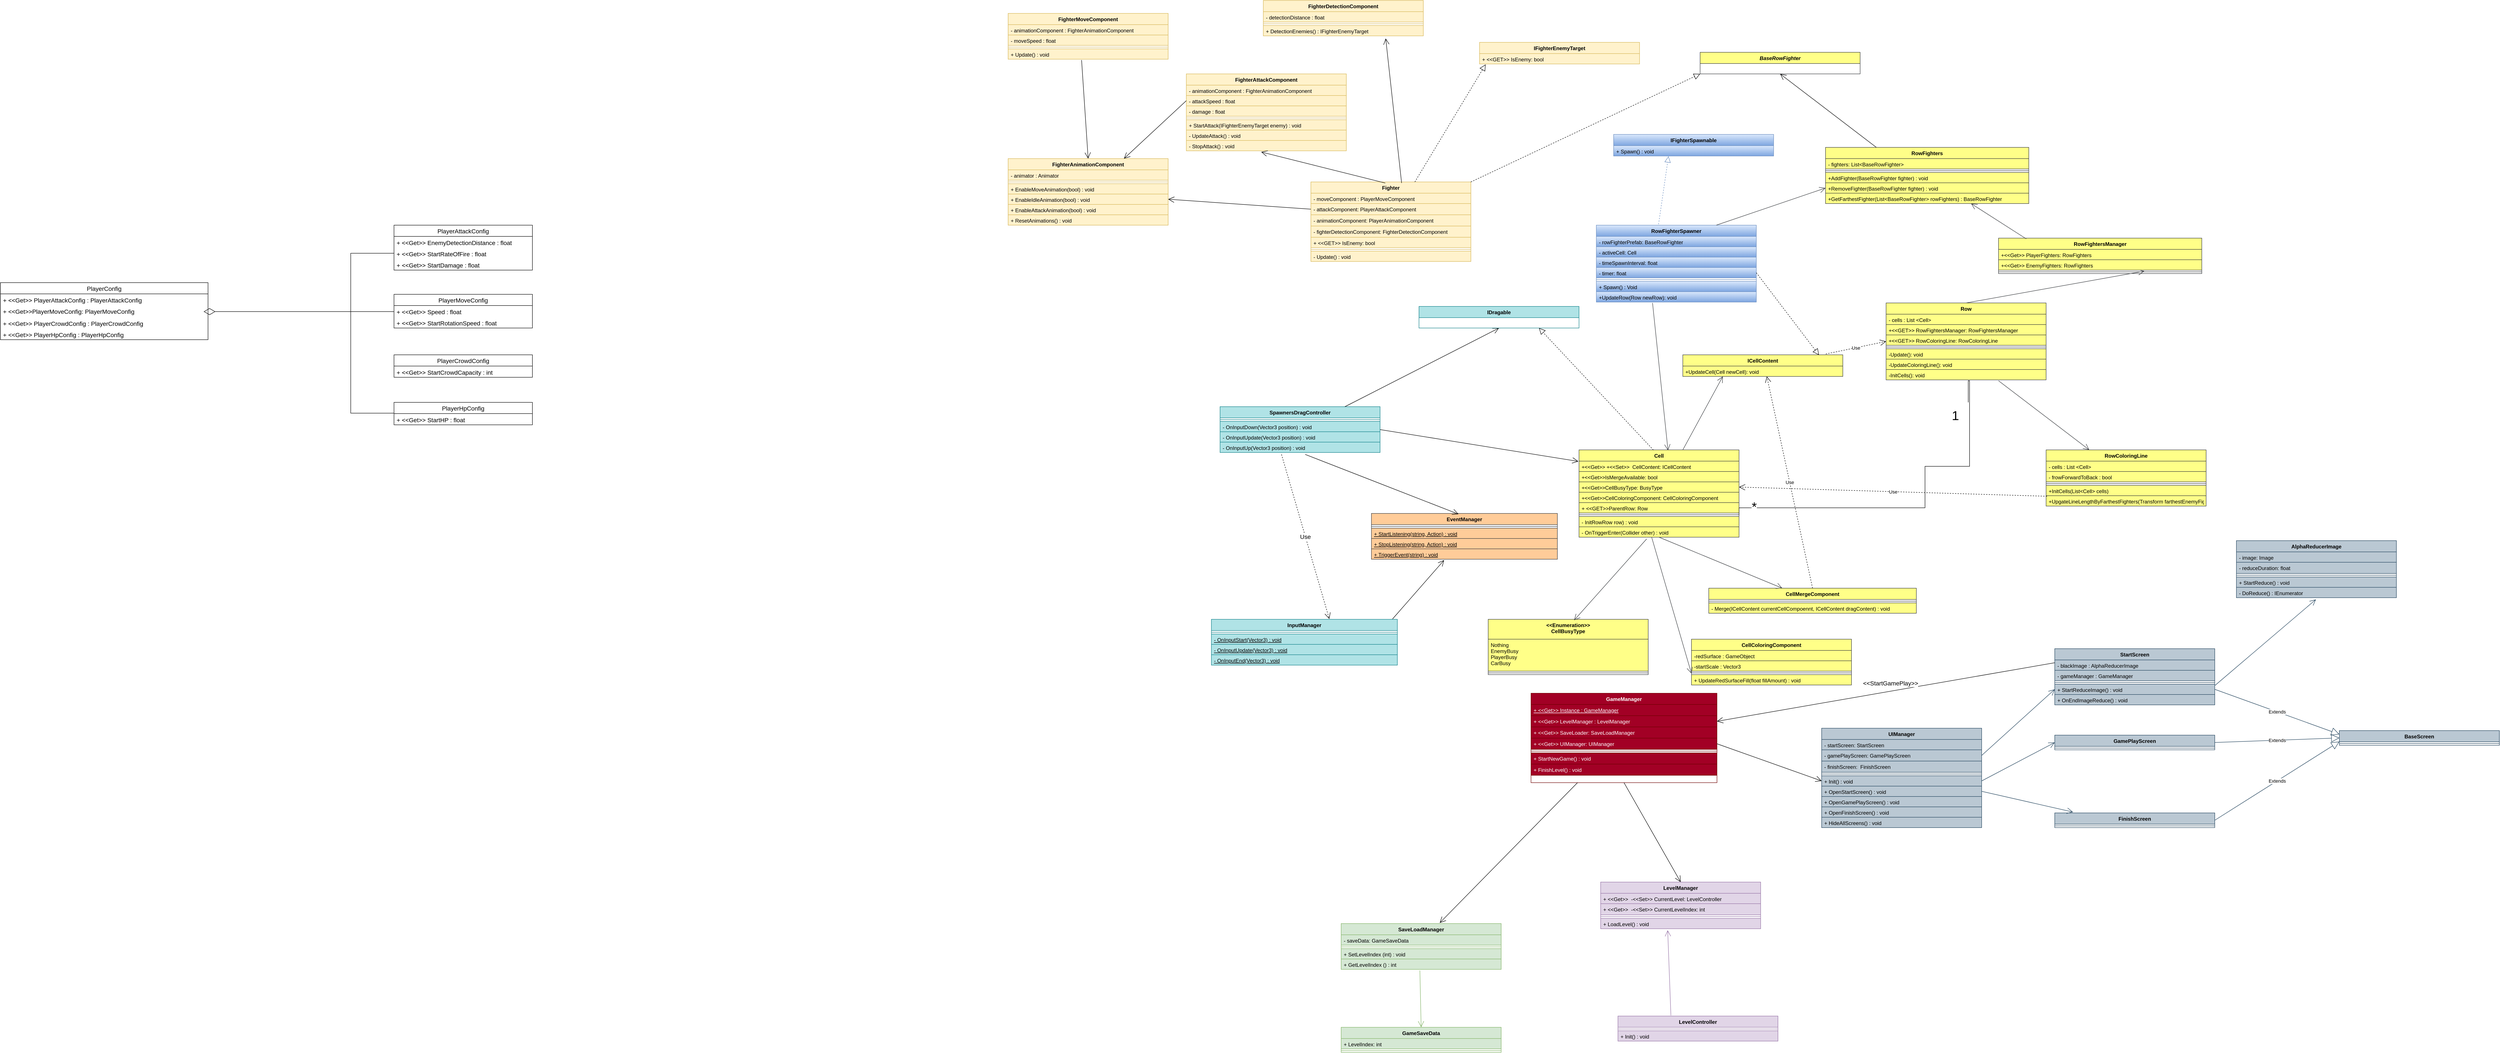 <mxfile version="20.5.1" type="github">
  <diagram id="C5RBs43oDa-KdzZeNtuy" name="Page-1">
    <mxGraphModel dx="5173" dy="2917" grid="1" gridSize="10" guides="1" tooltips="1" connect="1" arrows="1" fold="1" page="1" pageScale="1" pageWidth="827" pageHeight="1169" math="0" shadow="0">
      <root>
        <mxCell id="WIyWlLk6GJQsqaUBKTNV-0" />
        <mxCell id="WIyWlLk6GJQsqaUBKTNV-1" parent="WIyWlLk6GJQsqaUBKTNV-0" />
        <mxCell id="XsQhDETff7rVI9MwzLAx-0" value="GameManager" style="swimlane;fontStyle=1;align=center;verticalAlign=top;childLayout=stackLayout;horizontal=1;startSize=26;horizontalStack=0;resizeParent=1;resizeLast=0;collapsible=1;marginBottom=0;rounded=0;shadow=0;strokeWidth=1;fillColor=#a20025;strokeColor=#6F0000;sketch=0;fontColor=#ffffff;" parent="WIyWlLk6GJQsqaUBKTNV-1" vertex="1">
          <mxGeometry x="199" y="-247" width="430" height="207" as="geometry">
            <mxRectangle x="150" y="90" width="160" height="26" as="alternateBounds" />
          </mxGeometry>
        </mxCell>
        <mxCell id="XsQhDETff7rVI9MwzLAx-1" value="+ &lt;&lt;Get&gt;&gt; Instance : GameManager" style="text;align=left;verticalAlign=top;spacingLeft=4;spacingRight=4;overflow=hidden;rotatable=0;points=[[0,0.5],[1,0.5]];portConstraint=eastwest;rounded=0;shadow=0;html=0;fontStyle=4;fillColor=#a20025;strokeColor=#6F0000;sketch=0;fontColor=#ffffff;" parent="XsQhDETff7rVI9MwzLAx-0" vertex="1">
          <mxGeometry y="26" width="430" height="26" as="geometry" />
        </mxCell>
        <mxCell id="XsQhDETff7rVI9MwzLAx-2" value="+ &lt;&lt;Get&gt;&gt; LevelManager : LevelManager" style="text;align=left;verticalAlign=top;spacingLeft=4;spacingRight=4;overflow=hidden;rotatable=0;points=[[0,0.5],[1,0.5]];portConstraint=eastwest;fontStyle=0;fillColor=#a20025;strokeColor=#6F0000;shadow=0;sketch=0;fontColor=#ffffff;" parent="XsQhDETff7rVI9MwzLAx-0" vertex="1">
          <mxGeometry y="52" width="430" height="26" as="geometry" />
        </mxCell>
        <mxCell id="XsQhDETff7rVI9MwzLAx-3" value="+ &lt;&lt;Get&gt;&gt; SaveLoader: SaveLoadManager" style="text;align=left;verticalAlign=top;spacingLeft=4;spacingRight=4;overflow=hidden;rotatable=0;points=[[0,0.5],[1,0.5]];portConstraint=eastwest;rounded=0;shadow=0;html=0;fillColor=#a20025;strokeColor=#6F0000;sketch=0;fontColor=#ffffff;" parent="XsQhDETff7rVI9MwzLAx-0" vertex="1">
          <mxGeometry y="78" width="430" height="26" as="geometry" />
        </mxCell>
        <mxCell id="XsQhDETff7rVI9MwzLAx-4" value="+ &lt;&lt;Get&gt;&gt; UIManager: UIManager" style="text;align=left;verticalAlign=top;spacingLeft=4;spacingRight=4;overflow=hidden;rotatable=0;points=[[0,0.5],[1,0.5]];portConstraint=eastwest;rounded=0;shadow=0;html=0;fillColor=#a20025;strokeColor=#6F0000;sketch=0;fontColor=#ffffff;" parent="XsQhDETff7rVI9MwzLAx-0" vertex="1">
          <mxGeometry y="104" width="430" height="26" as="geometry" />
        </mxCell>
        <mxCell id="XsQhDETff7rVI9MwzLAx-5" value="" style="line;html=1;strokeWidth=1;align=left;verticalAlign=middle;spacingTop=-1;spacingLeft=3;spacingRight=3;rotatable=0;labelPosition=right;points=[];portConstraint=eastwest;fillColor=#a20025;strokeColor=#6F0000;shadow=0;sketch=0;fontColor=#ffffff;" parent="XsQhDETff7rVI9MwzLAx-0" vertex="1">
          <mxGeometry y="130" width="430" height="8" as="geometry" />
        </mxCell>
        <mxCell id="XsQhDETff7rVI9MwzLAx-6" value="+ StartNewGame() : void" style="text;align=left;verticalAlign=top;spacingLeft=4;spacingRight=4;overflow=hidden;rotatable=0;points=[[0,0.5],[1,0.5]];portConstraint=eastwest;fillColor=#a20025;strokeColor=#6F0000;shadow=0;sketch=0;fontColor=#ffffff;" parent="XsQhDETff7rVI9MwzLAx-0" vertex="1">
          <mxGeometry y="138" width="430" height="26" as="geometry" />
        </mxCell>
        <mxCell id="XsQhDETff7rVI9MwzLAx-7" value="+ FinishLevel() : void" style="text;align=left;verticalAlign=top;spacingLeft=4;spacingRight=4;overflow=hidden;rotatable=0;points=[[0,0.5],[1,0.5]];portConstraint=eastwest;fillColor=#a20025;strokeColor=#6F0000;shadow=0;sketch=0;fontColor=#ffffff;" parent="XsQhDETff7rVI9MwzLAx-0" vertex="1">
          <mxGeometry y="164" width="430" height="26" as="geometry" />
        </mxCell>
        <mxCell id="XsQhDETff7rVI9MwzLAx-8" value="UIManager" style="swimlane;fontStyle=1;align=center;verticalAlign=top;childLayout=stackLayout;horizontal=1;startSize=26;horizontalStack=0;resizeParent=1;resizeParentMax=0;resizeLast=0;collapsible=1;marginBottom=0;fillColor=#bac8d3;strokeColor=#23445d;" parent="WIyWlLk6GJQsqaUBKTNV-1" vertex="1">
          <mxGeometry x="871" y="-166" width="370" height="230" as="geometry" />
        </mxCell>
        <mxCell id="XsQhDETff7rVI9MwzLAx-9" value="- startScreen: StartScreen" style="text;strokeColor=#23445d;fillColor=#bac8d3;align=left;verticalAlign=top;spacingLeft=4;spacingRight=4;overflow=hidden;rotatable=0;points=[[0,0.5],[1,0.5]];portConstraint=eastwest;" parent="XsQhDETff7rVI9MwzLAx-8" vertex="1">
          <mxGeometry y="26" width="370" height="24" as="geometry" />
        </mxCell>
        <mxCell id="XsQhDETff7rVI9MwzLAx-10" value="- gamePlayScreen: GamePlayScreen" style="text;strokeColor=#23445d;fillColor=#bac8d3;align=left;verticalAlign=top;spacingLeft=4;spacingRight=4;overflow=hidden;rotatable=0;points=[[0,0.5],[1,0.5]];portConstraint=eastwest;" parent="XsQhDETff7rVI9MwzLAx-8" vertex="1">
          <mxGeometry y="50" width="370" height="26" as="geometry" />
        </mxCell>
        <mxCell id="XsQhDETff7rVI9MwzLAx-11" value="- finishScreen:  FinishScreen" style="text;strokeColor=#23445d;fillColor=#bac8d3;align=left;verticalAlign=top;spacingLeft=4;spacingRight=4;overflow=hidden;rotatable=0;points=[[0,0.5],[1,0.5]];portConstraint=eastwest;" parent="XsQhDETff7rVI9MwzLAx-8" vertex="1">
          <mxGeometry y="76" width="370" height="26" as="geometry" />
        </mxCell>
        <mxCell id="XsQhDETff7rVI9MwzLAx-12" value="" style="line;strokeWidth=1;fillColor=#bac8d3;align=left;verticalAlign=middle;spacingTop=-1;spacingLeft=3;spacingRight=3;rotatable=0;labelPosition=right;points=[];portConstraint=eastwest;strokeColor=#23445d;" parent="XsQhDETff7rVI9MwzLAx-8" vertex="1">
          <mxGeometry y="102" width="370" height="8" as="geometry" />
        </mxCell>
        <mxCell id="XsQhDETff7rVI9MwzLAx-13" value="+ Init() : void" style="text;strokeColor=#23445d;fillColor=#bac8d3;align=left;verticalAlign=top;spacingLeft=4;spacingRight=4;overflow=hidden;rotatable=0;points=[[0,0.5],[1,0.5]];portConstraint=eastwest;" parent="XsQhDETff7rVI9MwzLAx-8" vertex="1">
          <mxGeometry y="110" width="370" height="24" as="geometry" />
        </mxCell>
        <mxCell id="XsQhDETff7rVI9MwzLAx-14" value="+ OpenStartScreen() : void" style="text;strokeColor=#23445d;fillColor=#bac8d3;align=left;verticalAlign=top;spacingLeft=4;spacingRight=4;overflow=hidden;rotatable=0;points=[[0,0.5],[1,0.5]];portConstraint=eastwest;" parent="XsQhDETff7rVI9MwzLAx-8" vertex="1">
          <mxGeometry y="134" width="370" height="24" as="geometry" />
        </mxCell>
        <mxCell id="XsQhDETff7rVI9MwzLAx-15" value="+ OpenGamePlayScreen() : void" style="text;strokeColor=#23445d;fillColor=#bac8d3;align=left;verticalAlign=top;spacingLeft=4;spacingRight=4;overflow=hidden;rotatable=0;points=[[0,0.5],[1,0.5]];portConstraint=eastwest;" parent="XsQhDETff7rVI9MwzLAx-8" vertex="1">
          <mxGeometry y="158" width="370" height="24" as="geometry" />
        </mxCell>
        <mxCell id="XsQhDETff7rVI9MwzLAx-16" value="+ OpenFinishScreen() : void" style="text;strokeColor=#23445d;fillColor=#bac8d3;align=left;verticalAlign=top;spacingLeft=4;spacingRight=4;overflow=hidden;rotatable=0;points=[[0,0.5],[1,0.5]];portConstraint=eastwest;" parent="XsQhDETff7rVI9MwzLAx-8" vertex="1">
          <mxGeometry y="182" width="370" height="24" as="geometry" />
        </mxCell>
        <mxCell id="XsQhDETff7rVI9MwzLAx-17" value="+ HideAllScreens() : void" style="text;strokeColor=#23445d;fillColor=#bac8d3;align=left;verticalAlign=top;spacingLeft=4;spacingRight=4;overflow=hidden;rotatable=0;points=[[0,0.5],[1,0.5]];portConstraint=eastwest;" parent="XsQhDETff7rVI9MwzLAx-8" vertex="1">
          <mxGeometry y="206" width="370" height="24" as="geometry" />
        </mxCell>
        <mxCell id="XsQhDETff7rVI9MwzLAx-18" value="GamePlayScreen" style="swimlane;fontStyle=1;align=center;verticalAlign=top;childLayout=stackLayout;horizontal=1;startSize=26;horizontalStack=0;resizeParent=1;resizeParentMax=0;resizeLast=0;collapsible=1;marginBottom=0;fillColor=#bac8d3;strokeColor=#23445d;" parent="WIyWlLk6GJQsqaUBKTNV-1" vertex="1">
          <mxGeometry x="1410" y="-150" width="370" height="34" as="geometry" />
        </mxCell>
        <mxCell id="XsQhDETff7rVI9MwzLAx-19" value="" style="line;strokeWidth=1;fillColor=#bac8d3;align=left;verticalAlign=middle;spacingTop=-1;spacingLeft=3;spacingRight=3;rotatable=0;labelPosition=right;points=[];portConstraint=eastwest;strokeColor=#23445d;" parent="XsQhDETff7rVI9MwzLAx-18" vertex="1">
          <mxGeometry y="26" width="370" height="8" as="geometry" />
        </mxCell>
        <mxCell id="XsQhDETff7rVI9MwzLAx-20" value="Extends" style="endArrow=block;endSize=16;endFill=0;html=1;rounded=0;exitX=1;exitY=0.5;exitDx=0;exitDy=0;entryX=0;entryY=0.5;entryDx=0;entryDy=0;fillColor=#bac8d3;strokeColor=#23445d;" parent="WIyWlLk6GJQsqaUBKTNV-1" source="XsQhDETff7rVI9MwzLAx-18" target="XsQhDETff7rVI9MwzLAx-328" edge="1">
          <mxGeometry width="160" relative="1" as="geometry">
            <mxPoint x="909" y="370" as="sourcePoint" />
            <mxPoint x="2020" y="-160" as="targetPoint" />
          </mxGeometry>
        </mxCell>
        <mxCell id="XsQhDETff7rVI9MwzLAx-21" value="StartScreen" style="swimlane;fontStyle=1;align=center;verticalAlign=top;childLayout=stackLayout;horizontal=1;startSize=26;horizontalStack=0;resizeParent=1;resizeParentMax=0;resizeLast=0;collapsible=1;marginBottom=0;fillColor=#bac8d3;strokeColor=#23445d;" parent="WIyWlLk6GJQsqaUBKTNV-1" vertex="1">
          <mxGeometry x="1410" y="-350" width="370" height="130" as="geometry" />
        </mxCell>
        <mxCell id="XsQhDETff7rVI9MwzLAx-22" value="- blackImage : AlphaReducerImage" style="text;strokeColor=#23445d;fillColor=#bac8d3;align=left;verticalAlign=top;spacingLeft=4;spacingRight=4;overflow=hidden;rotatable=0;points=[[0,0.5],[1,0.5]];portConstraint=eastwest;" parent="XsQhDETff7rVI9MwzLAx-21" vertex="1">
          <mxGeometry y="26" width="370" height="24" as="geometry" />
        </mxCell>
        <mxCell id="XsQhDETff7rVI9MwzLAx-23" value="- gameManager : GameManager" style="text;strokeColor=#23445d;fillColor=#bac8d3;align=left;verticalAlign=top;spacingLeft=4;spacingRight=4;overflow=hidden;rotatable=0;points=[[0,0.5],[1,0.5]];portConstraint=eastwest;" parent="XsQhDETff7rVI9MwzLAx-21" vertex="1">
          <mxGeometry y="50" width="370" height="24" as="geometry" />
        </mxCell>
        <mxCell id="XsQhDETff7rVI9MwzLAx-24" value="" style="line;strokeWidth=1;fillColor=#bac8d3;align=left;verticalAlign=middle;spacingTop=-1;spacingLeft=3;spacingRight=3;rotatable=0;labelPosition=right;points=[];portConstraint=eastwest;strokeColor=#23445d;" parent="XsQhDETff7rVI9MwzLAx-21" vertex="1">
          <mxGeometry y="74" width="370" height="8" as="geometry" />
        </mxCell>
        <mxCell id="XsQhDETff7rVI9MwzLAx-25" value="+ StartReduceImage() : void" style="text;strokeColor=#23445d;fillColor=#bac8d3;align=left;verticalAlign=top;spacingLeft=4;spacingRight=4;overflow=hidden;rotatable=0;points=[[0,0.5],[1,0.5]];portConstraint=eastwest;" parent="XsQhDETff7rVI9MwzLAx-21" vertex="1">
          <mxGeometry y="82" width="370" height="24" as="geometry" />
        </mxCell>
        <mxCell id="XsQhDETff7rVI9MwzLAx-26" value="+ OnEndImageReduce() : void" style="text;strokeColor=#23445d;fillColor=#bac8d3;align=left;verticalAlign=top;spacingLeft=4;spacingRight=4;overflow=hidden;rotatable=0;points=[[0,0.5],[1,0.5]];portConstraint=eastwest;" parent="XsQhDETff7rVI9MwzLAx-21" vertex="1">
          <mxGeometry y="106" width="370" height="24" as="geometry" />
        </mxCell>
        <mxCell id="XsQhDETff7rVI9MwzLAx-27" value="FinishScreen" style="swimlane;fontStyle=1;align=center;verticalAlign=top;childLayout=stackLayout;horizontal=1;startSize=26;horizontalStack=0;resizeParent=1;resizeParentMax=0;resizeLast=0;collapsible=1;marginBottom=0;fillColor=#bac8d3;strokeColor=#23445d;" parent="WIyWlLk6GJQsqaUBKTNV-1" vertex="1">
          <mxGeometry x="1410" y="30" width="370" height="34" as="geometry" />
        </mxCell>
        <mxCell id="XsQhDETff7rVI9MwzLAx-28" value="" style="line;strokeWidth=1;fillColor=#bac8d3;align=left;verticalAlign=middle;spacingTop=-1;spacingLeft=3;spacingRight=3;rotatable=0;labelPosition=right;points=[];portConstraint=eastwest;strokeColor=#23445d;" parent="XsQhDETff7rVI9MwzLAx-27" vertex="1">
          <mxGeometry y="26" width="370" height="8" as="geometry" />
        </mxCell>
        <mxCell id="XsQhDETff7rVI9MwzLAx-29" value="Extends" style="endArrow=block;endSize=16;endFill=0;html=1;rounded=0;exitX=1;exitY=0.5;exitDx=0;exitDy=0;entryX=0;entryY=0.25;entryDx=0;entryDy=0;fillColor=#bac8d3;strokeColor=#23445d;" parent="WIyWlLk6GJQsqaUBKTNV-1" source="XsQhDETff7rVI9MwzLAx-25" target="XsQhDETff7rVI9MwzLAx-328" edge="1">
          <mxGeometry width="160" relative="1" as="geometry">
            <mxPoint x="1079" y="427.008" as="sourcePoint" />
            <mxPoint x="2020" y="-168" as="targetPoint" />
          </mxGeometry>
        </mxCell>
        <mxCell id="XsQhDETff7rVI9MwzLAx-30" value="Extends" style="endArrow=block;endSize=16;endFill=0;html=1;rounded=0;entryX=0;entryY=0.75;entryDx=0;entryDy=0;exitX=1;exitY=0.5;exitDx=0;exitDy=0;fillColor=#bac8d3;strokeColor=#23445d;" parent="WIyWlLk6GJQsqaUBKTNV-1" source="XsQhDETff7rVI9MwzLAx-27" target="XsQhDETff7rVI9MwzLAx-328" edge="1">
          <mxGeometry width="160" relative="1" as="geometry">
            <mxPoint x="1629" y="410" as="sourcePoint" />
            <mxPoint x="2020" y="-136" as="targetPoint" />
          </mxGeometry>
        </mxCell>
        <mxCell id="XsQhDETff7rVI9MwzLAx-31" value="" style="endArrow=open;endFill=1;endSize=12;html=1;rounded=0;exitX=1;exitY=0.5;exitDx=0;exitDy=0;fillColor=#bac8d3;strokeColor=#23445d;" parent="WIyWlLk6GJQsqaUBKTNV-1" source="XsQhDETff7rVI9MwzLAx-13" edge="1">
          <mxGeometry width="160" relative="1" as="geometry">
            <mxPoint x="979" y="660" as="sourcePoint" />
            <mxPoint x="1410" y="-133" as="targetPoint" />
          </mxGeometry>
        </mxCell>
        <mxCell id="XsQhDETff7rVI9MwzLAx-32" value="" style="endArrow=open;endFill=1;endSize=12;html=1;rounded=0;entryX=0;entryY=0.5;entryDx=0;entryDy=0;exitX=1;exitY=0.5;exitDx=0;exitDy=0;fillColor=#bac8d3;strokeColor=#23445d;" parent="WIyWlLk6GJQsqaUBKTNV-1" source="XsQhDETff7rVI9MwzLAx-10" target="XsQhDETff7rVI9MwzLAx-25" edge="1">
          <mxGeometry width="160" relative="1" as="geometry">
            <mxPoint x="1065" y="-280" as="sourcePoint" />
            <mxPoint x="919.78" y="461.664" as="targetPoint" />
          </mxGeometry>
        </mxCell>
        <mxCell id="XsQhDETff7rVI9MwzLAx-33" value="" style="endArrow=open;endFill=1;endSize=12;html=1;rounded=0;entryX=0.114;entryY=-0.059;entryDx=0;entryDy=0;entryPerimeter=0;exitX=1;exitY=0.5;exitDx=0;exitDy=0;fillColor=#bac8d3;strokeColor=#23445d;" parent="WIyWlLk6GJQsqaUBKTNV-1" source="XsQhDETff7rVI9MwzLAx-14" target="XsQhDETff7rVI9MwzLAx-27" edge="1">
          <mxGeometry width="160" relative="1" as="geometry">
            <mxPoint x="1284" y="600" as="sourcePoint" />
            <mxPoint x="1211.8" y="464.336" as="targetPoint" />
          </mxGeometry>
        </mxCell>
        <mxCell id="XsQhDETff7rVI9MwzLAx-34" value="" style="endArrow=open;endFill=1;endSize=12;html=1;rounded=0;entryX=0;entryY=0.5;entryDx=0;entryDy=0;exitX=1;exitY=0.5;exitDx=0;exitDy=0;" parent="WIyWlLk6GJQsqaUBKTNV-1" source="XsQhDETff7rVI9MwzLAx-4" target="XsQhDETff7rVI9MwzLAx-13" edge="1">
          <mxGeometry width="160" relative="1" as="geometry">
            <mxPoint x="675" y="630" as="sourcePoint" />
            <mxPoint x="848" y="464" as="targetPoint" />
          </mxGeometry>
        </mxCell>
        <mxCell id="XsQhDETff7rVI9MwzLAx-35" value="LevelManager" style="swimlane;fontStyle=1;align=center;verticalAlign=top;childLayout=stackLayout;horizontal=1;startSize=26;horizontalStack=0;resizeParent=1;resizeParentMax=0;resizeLast=0;collapsible=1;marginBottom=0;fillColor=#e1d5e7;strokeColor=#9673a6;" parent="WIyWlLk6GJQsqaUBKTNV-1" vertex="1">
          <mxGeometry x="360" y="190" width="370" height="108" as="geometry" />
        </mxCell>
        <mxCell id="XsQhDETff7rVI9MwzLAx-36" value="+ &lt;&lt;Get&gt;&gt;  -&lt;&lt;Set&gt;&gt; CurrentLevel: LevelController" style="text;strokeColor=#9673a6;fillColor=#e1d5e7;align=left;verticalAlign=top;spacingLeft=4;spacingRight=4;overflow=hidden;rotatable=0;points=[[0,0.5],[1,0.5]];portConstraint=eastwest;" parent="XsQhDETff7rVI9MwzLAx-35" vertex="1">
          <mxGeometry y="26" width="370" height="24" as="geometry" />
        </mxCell>
        <mxCell id="XsQhDETff7rVI9MwzLAx-37" value="+ &lt;&lt;Get&gt;&gt;  -&lt;&lt;Set&gt;&gt; CurrentLevelIndex: int" style="text;strokeColor=#9673a6;fillColor=#e1d5e7;align=left;verticalAlign=top;spacingLeft=4;spacingRight=4;overflow=hidden;rotatable=0;points=[[0,0.5],[1,0.5]];portConstraint=eastwest;" parent="XsQhDETff7rVI9MwzLAx-35" vertex="1">
          <mxGeometry y="50" width="370" height="26" as="geometry" />
        </mxCell>
        <mxCell id="XsQhDETff7rVI9MwzLAx-38" value="" style="line;strokeWidth=1;fillColor=#e1d5e7;align=left;verticalAlign=middle;spacingTop=-1;spacingLeft=3;spacingRight=3;rotatable=0;labelPosition=right;points=[];portConstraint=eastwest;strokeColor=#9673a6;" parent="XsQhDETff7rVI9MwzLAx-35" vertex="1">
          <mxGeometry y="76" width="370" height="8" as="geometry" />
        </mxCell>
        <mxCell id="XsQhDETff7rVI9MwzLAx-39" value="+ LoadLevel() : void" style="text;strokeColor=#9673a6;fillColor=#e1d5e7;align=left;verticalAlign=top;spacingLeft=4;spacingRight=4;overflow=hidden;rotatable=0;points=[[0,0.5],[1,0.5]];portConstraint=eastwest;" parent="XsQhDETff7rVI9MwzLAx-35" vertex="1">
          <mxGeometry y="84" width="370" height="24" as="geometry" />
        </mxCell>
        <mxCell id="XsQhDETff7rVI9MwzLAx-40" value="" style="endArrow=open;endFill=1;endSize=12;html=1;rounded=0;entryX=0.5;entryY=0;entryDx=0;entryDy=0;exitX=0.5;exitY=1;exitDx=0;exitDy=0;" parent="WIyWlLk6GJQsqaUBKTNV-1" source="XsQhDETff7rVI9MwzLAx-0" target="XsQhDETff7rVI9MwzLAx-35" edge="1">
          <mxGeometry width="160" relative="1" as="geometry">
            <mxPoint x="321.35" y="317.666" as="sourcePoint" />
            <mxPoint x="675" y="630" as="targetPoint" />
          </mxGeometry>
        </mxCell>
        <mxCell id="XsQhDETff7rVI9MwzLAx-41" value="AlphaReducerImage" style="swimlane;fontStyle=1;align=center;verticalAlign=top;childLayout=stackLayout;horizontal=1;startSize=26;horizontalStack=0;resizeParent=1;resizeParentMax=0;resizeLast=0;collapsible=1;marginBottom=0;fillColor=#bac8d3;strokeColor=#23445d;" parent="WIyWlLk6GJQsqaUBKTNV-1" vertex="1">
          <mxGeometry x="1830" y="-600" width="370" height="132" as="geometry" />
        </mxCell>
        <mxCell id="XsQhDETff7rVI9MwzLAx-42" value="- image: Image" style="text;strokeColor=#23445d;fillColor=#bac8d3;align=left;verticalAlign=top;spacingLeft=4;spacingRight=4;overflow=hidden;rotatable=0;points=[[0,0.5],[1,0.5]];portConstraint=eastwest;" parent="XsQhDETff7rVI9MwzLAx-41" vertex="1">
          <mxGeometry y="26" width="370" height="24" as="geometry" />
        </mxCell>
        <mxCell id="XsQhDETff7rVI9MwzLAx-43" value="- reduceDuration: float" style="text;strokeColor=#23445d;fillColor=#bac8d3;align=left;verticalAlign=top;spacingLeft=4;spacingRight=4;overflow=hidden;rotatable=0;points=[[0,0.5],[1,0.5]];portConstraint=eastwest;" parent="XsQhDETff7rVI9MwzLAx-41" vertex="1">
          <mxGeometry y="50" width="370" height="26" as="geometry" />
        </mxCell>
        <mxCell id="XsQhDETff7rVI9MwzLAx-44" value="" style="line;strokeWidth=1;fillColor=#bac8d3;align=left;verticalAlign=middle;spacingTop=-1;spacingLeft=3;spacingRight=3;rotatable=0;labelPosition=right;points=[];portConstraint=eastwest;strokeColor=#23445d;" parent="XsQhDETff7rVI9MwzLAx-41" vertex="1">
          <mxGeometry y="76" width="370" height="8" as="geometry" />
        </mxCell>
        <mxCell id="XsQhDETff7rVI9MwzLAx-45" value="+ StartReduce() : void" style="text;strokeColor=#23445d;fillColor=#bac8d3;align=left;verticalAlign=top;spacingLeft=4;spacingRight=4;overflow=hidden;rotatable=0;points=[[0,0.5],[1,0.5]];portConstraint=eastwest;" parent="XsQhDETff7rVI9MwzLAx-41" vertex="1">
          <mxGeometry y="84" width="370" height="24" as="geometry" />
        </mxCell>
        <mxCell id="XsQhDETff7rVI9MwzLAx-46" value="- DoReduce() : IEnumerator" style="text;strokeColor=#23445d;fillColor=#bac8d3;align=left;verticalAlign=top;spacingLeft=4;spacingRight=4;overflow=hidden;rotatable=0;points=[[0,0.5],[1,0.5]];portConstraint=eastwest;" parent="XsQhDETff7rVI9MwzLAx-41" vertex="1">
          <mxGeometry y="108" width="370" height="24" as="geometry" />
        </mxCell>
        <mxCell id="XsQhDETff7rVI9MwzLAx-47" value="" style="endArrow=open;endFill=1;endSize=12;html=1;rounded=0;entryX=0.497;entryY=1.167;entryDx=0;entryDy=0;exitX=1.002;exitY=0.117;exitDx=0;exitDy=0;exitPerimeter=0;entryPerimeter=0;fillColor=#bac8d3;strokeColor=#23445d;" parent="WIyWlLk6GJQsqaUBKTNV-1" source="XsQhDETff7rVI9MwzLAx-25" target="XsQhDETff7rVI9MwzLAx-46" edge="1">
          <mxGeometry width="160" relative="1" as="geometry">
            <mxPoint x="1210" y="530" as="sourcePoint" />
            <mxPoint x="1354.59" y="538.808" as="targetPoint" />
          </mxGeometry>
        </mxCell>
        <mxCell id="XsQhDETff7rVI9MwzLAx-48" value="&amp;lt;&amp;lt;StartGamePlay&amp;gt;&amp;gt;" style="endArrow=open;endFill=1;endSize=12;html=1;rounded=0;entryX=1;entryY=0.5;entryDx=0;entryDy=0;exitX=0;exitY=0.25;exitDx=0;exitDy=0;fontSize=14;verticalAlign=middle;" parent="WIyWlLk6GJQsqaUBKTNV-1" source="XsQhDETff7rVI9MwzLAx-21" target="XsQhDETff7rVI9MwzLAx-2" edge="1">
          <mxGeometry x="-0.035" y="-18" width="160" relative="1" as="geometry">
            <mxPoint x="940" y="-230" as="sourcePoint" />
            <mxPoint x="1100" y="-230" as="targetPoint" />
            <mxPoint as="offset" />
          </mxGeometry>
        </mxCell>
        <mxCell id="XsQhDETff7rVI9MwzLAx-49" value="EventManager" style="swimlane;fontStyle=1;align=center;verticalAlign=top;childLayout=stackLayout;horizontal=1;startSize=26;horizontalStack=0;resizeParent=1;resizeParentMax=0;resizeLast=0;collapsible=1;marginBottom=0;fillColor=#ffcc99;strokeColor=#36393d;" parent="WIyWlLk6GJQsqaUBKTNV-1" vertex="1">
          <mxGeometry x="-170" y="-663" width="430" height="106" as="geometry" />
        </mxCell>
        <mxCell id="XsQhDETff7rVI9MwzLAx-50" value="" style="line;strokeWidth=1;fillColor=#ffcc99;align=left;verticalAlign=middle;spacingTop=-1;spacingLeft=3;spacingRight=3;rotatable=0;labelPosition=right;points=[];portConstraint=eastwest;strokeColor=#36393d;" parent="XsQhDETff7rVI9MwzLAx-49" vertex="1">
          <mxGeometry y="26" width="430" height="8" as="geometry" />
        </mxCell>
        <mxCell id="XsQhDETff7rVI9MwzLAx-51" value="+ StartListening(string, Action) : void" style="text;strokeColor=#36393d;fillColor=#ffcc99;align=left;verticalAlign=top;spacingLeft=4;spacingRight=4;overflow=hidden;rotatable=0;points=[[0,0.5],[1,0.5]];portConstraint=eastwest;fontStyle=4;" parent="XsQhDETff7rVI9MwzLAx-49" vertex="1">
          <mxGeometry y="34" width="430" height="24" as="geometry" />
        </mxCell>
        <mxCell id="XsQhDETff7rVI9MwzLAx-52" value="+ StopListening(string, Action) : void" style="text;strokeColor=#36393d;fillColor=#ffcc99;align=left;verticalAlign=top;spacingLeft=4;spacingRight=4;overflow=hidden;rotatable=0;points=[[0,0.5],[1,0.5]];portConstraint=eastwest;fontStyle=4;" parent="XsQhDETff7rVI9MwzLAx-49" vertex="1">
          <mxGeometry y="58" width="430" height="24" as="geometry" />
        </mxCell>
        <mxCell id="XsQhDETff7rVI9MwzLAx-53" value="+ TriggerEvent(string) : void" style="text;strokeColor=#36393d;fillColor=#ffcc99;align=left;verticalAlign=top;spacingLeft=4;spacingRight=4;overflow=hidden;rotatable=0;points=[[0,0.5],[1,0.5]];portConstraint=eastwest;fontStyle=4;" parent="XsQhDETff7rVI9MwzLAx-49" vertex="1">
          <mxGeometry y="82" width="430" height="24" as="geometry" />
        </mxCell>
        <mxCell id="XsQhDETff7rVI9MwzLAx-54" value="LevelController" style="swimlane;fontStyle=1;align=center;verticalAlign=top;childLayout=stackLayout;horizontal=1;startSize=26;horizontalStack=0;resizeParent=1;resizeParentMax=0;resizeLast=0;collapsible=1;marginBottom=0;fillColor=#e1d5e7;strokeColor=#9673a6;" parent="WIyWlLk6GJQsqaUBKTNV-1" vertex="1">
          <mxGeometry x="400" y="500" width="370" height="58" as="geometry" />
        </mxCell>
        <mxCell id="XsQhDETff7rVI9MwzLAx-55" value="" style="line;strokeWidth=1;fillColor=#e1d5e7;align=left;verticalAlign=middle;spacingTop=-1;spacingLeft=3;spacingRight=3;rotatable=0;labelPosition=right;points=[];portConstraint=eastwest;strokeColor=#9673a6;" parent="XsQhDETff7rVI9MwzLAx-54" vertex="1">
          <mxGeometry y="26" width="370" height="8" as="geometry" />
        </mxCell>
        <mxCell id="XsQhDETff7rVI9MwzLAx-56" value="+ Init() : void" style="text;strokeColor=#9673a6;fillColor=#e1d5e7;align=left;verticalAlign=top;spacingLeft=4;spacingRight=4;overflow=hidden;rotatable=0;points=[[0,0.5],[1,0.5]];portConstraint=eastwest;" parent="XsQhDETff7rVI9MwzLAx-54" vertex="1">
          <mxGeometry y="34" width="370" height="24" as="geometry" />
        </mxCell>
        <mxCell id="XsQhDETff7rVI9MwzLAx-57" value="" style="endArrow=open;endFill=1;endSize=12;html=1;rounded=0;entryX=0.419;entryY=1.139;entryDx=0;entryDy=0;exitX=0.331;exitY=-0.023;exitDx=0;exitDy=0;exitPerimeter=0;entryPerimeter=0;fillColor=#e1d5e7;strokeColor=#9673a6;" parent="WIyWlLk6GJQsqaUBKTNV-1" source="XsQhDETff7rVI9MwzLAx-54" target="XsQhDETff7rVI9MwzLAx-39" edge="1">
          <mxGeometry width="160" relative="1" as="geometry">
            <mxPoint x="396.48" y="-72.116" as="sourcePoint" />
            <mxPoint x="15" y="220" as="targetPoint" />
          </mxGeometry>
        </mxCell>
        <mxCell id="XsQhDETff7rVI9MwzLAx-58" value="Fighter" style="swimlane;fontStyle=1;align=center;verticalAlign=top;childLayout=stackLayout;horizontal=1;startSize=26;horizontalStack=0;resizeParent=1;resizeParentMax=0;resizeLast=0;collapsible=1;marginBottom=0;fillColor=#fff2cc;strokeColor=#d6b656;" parent="WIyWlLk6GJQsqaUBKTNV-1" vertex="1">
          <mxGeometry x="-310" y="-1430" width="370" height="184" as="geometry" />
        </mxCell>
        <mxCell id="XsQhDETff7rVI9MwzLAx-59" value="- moveComponent : PlayerMoveComponent" style="text;strokeColor=#d6b656;fillColor=#fff2cc;align=left;verticalAlign=top;spacingLeft=4;spacingRight=4;overflow=hidden;rotatable=0;points=[[0,0.5],[1,0.5]];portConstraint=eastwest;" parent="XsQhDETff7rVI9MwzLAx-58" vertex="1">
          <mxGeometry y="26" width="370" height="24" as="geometry" />
        </mxCell>
        <mxCell id="XsQhDETff7rVI9MwzLAx-60" value="- attackComponent: PlayerAttackComponent" style="text;strokeColor=#d6b656;fillColor=#fff2cc;align=left;verticalAlign=top;spacingLeft=4;spacingRight=4;overflow=hidden;rotatable=0;points=[[0,0.5],[1,0.5]];portConstraint=eastwest;" parent="XsQhDETff7rVI9MwzLAx-58" vertex="1">
          <mxGeometry y="50" width="370" height="26" as="geometry" />
        </mxCell>
        <mxCell id="XsQhDETff7rVI9MwzLAx-63" value="- animationComponent: PlayerAnimationComponent" style="text;strokeColor=#d6b656;fillColor=#fff2cc;align=left;verticalAlign=top;spacingLeft=4;spacingRight=4;overflow=hidden;rotatable=0;points=[[0,0.5],[1,0.5]];portConstraint=eastwest;" parent="XsQhDETff7rVI9MwzLAx-58" vertex="1">
          <mxGeometry y="76" width="370" height="26" as="geometry" />
        </mxCell>
        <mxCell id="XsQhDETff7rVI9MwzLAx-317" value="- fighterDetectionComponent: FighterDetectionComponent" style="text;strokeColor=#d6b656;fillColor=#fff2cc;align=left;verticalAlign=top;spacingLeft=4;spacingRight=4;overflow=hidden;rotatable=0;points=[[0,0.5],[1,0.5]];portConstraint=eastwest;" parent="XsQhDETff7rVI9MwzLAx-58" vertex="1">
          <mxGeometry y="102" width="370" height="26" as="geometry" />
        </mxCell>
        <mxCell id="XsQhDETff7rVI9MwzLAx-314" value="+ &lt;&lt;GET&gt;&gt; IsEnemy: bool" style="text;strokeColor=#d6b656;fillColor=#fff2cc;align=left;verticalAlign=top;spacingLeft=4;spacingRight=4;overflow=hidden;rotatable=0;points=[[0,0.5],[1,0.5]];portConstraint=eastwest;" parent="XsQhDETff7rVI9MwzLAx-58" vertex="1">
          <mxGeometry y="128" width="370" height="24" as="geometry" />
        </mxCell>
        <mxCell id="XsQhDETff7rVI9MwzLAx-64" value="" style="line;strokeWidth=1;fillColor=#fff2cc;align=left;verticalAlign=middle;spacingTop=-1;spacingLeft=3;spacingRight=3;rotatable=0;labelPosition=right;points=[];portConstraint=eastwest;strokeColor=#d6b656;" parent="XsQhDETff7rVI9MwzLAx-58" vertex="1">
          <mxGeometry y="152" width="370" height="8" as="geometry" />
        </mxCell>
        <mxCell id="XsQhDETff7rVI9MwzLAx-65" value="- Update() : void" style="text;strokeColor=#d6b656;fillColor=#fff2cc;align=left;verticalAlign=top;spacingLeft=4;spacingRight=4;overflow=hidden;rotatable=0;points=[[0,0.5],[1,0.5]];portConstraint=eastwest;" parent="XsQhDETff7rVI9MwzLAx-58" vertex="1">
          <mxGeometry y="160" width="370" height="24" as="geometry" />
        </mxCell>
        <mxCell id="XsQhDETff7rVI9MwzLAx-78" value="PlayerConfig" style="swimlane;fontStyle=0;childLayout=stackLayout;horizontal=1;startSize=26;fillColor=none;horizontalStack=0;resizeParent=1;resizeParentMax=0;resizeLast=0;collapsible=1;marginBottom=0;fontSize=14;" parent="WIyWlLk6GJQsqaUBKTNV-1" vertex="1">
          <mxGeometry x="-3340" y="-1197" width="480" height="132" as="geometry" />
        </mxCell>
        <mxCell id="XsQhDETff7rVI9MwzLAx-79" value="+ &lt;&lt;Get&gt;&gt; PlayerAttackConfig : PlayerAttackConfig " style="text;strokeColor=none;fillColor=none;align=left;verticalAlign=top;spacingLeft=4;spacingRight=4;overflow=hidden;rotatable=0;points=[[0,0.5],[1,0.5]];portConstraint=eastwest;fontSize=14;" parent="XsQhDETff7rVI9MwzLAx-78" vertex="1">
          <mxGeometry y="26" width="480" height="26" as="geometry" />
        </mxCell>
        <mxCell id="XsQhDETff7rVI9MwzLAx-80" value="+ &lt;&lt;Get&gt;&gt;PlayerMoveConfig: PlayerMoveConfig" style="text;strokeColor=none;fillColor=none;align=left;verticalAlign=top;spacingLeft=4;spacingRight=4;overflow=hidden;rotatable=0;points=[[0,0.5],[1,0.5]];portConstraint=eastwest;fontSize=14;" parent="XsQhDETff7rVI9MwzLAx-78" vertex="1">
          <mxGeometry y="52" width="480" height="28" as="geometry" />
        </mxCell>
        <mxCell id="XsQhDETff7rVI9MwzLAx-81" value="+ &lt;&lt;Get&gt;&gt; PlayerCrowdConfig : PlayerCrowdConfig " style="text;strokeColor=none;fillColor=none;align=left;verticalAlign=top;spacingLeft=4;spacingRight=4;overflow=hidden;rotatable=0;points=[[0,0.5],[1,0.5]];portConstraint=eastwest;fontSize=14;" parent="XsQhDETff7rVI9MwzLAx-78" vertex="1">
          <mxGeometry y="80" width="480" height="26" as="geometry" />
        </mxCell>
        <mxCell id="XsQhDETff7rVI9MwzLAx-82" value="+ &lt;&lt;Get&gt;&gt; PlayerHpConfig : PlayerHpConfig " style="text;strokeColor=none;fillColor=none;align=left;verticalAlign=top;spacingLeft=4;spacingRight=4;overflow=hidden;rotatable=0;points=[[0,0.5],[1,0.5]];portConstraint=eastwest;fontSize=14;" parent="XsQhDETff7rVI9MwzLAx-78" vertex="1">
          <mxGeometry y="106" width="480" height="26" as="geometry" />
        </mxCell>
        <mxCell id="XsQhDETff7rVI9MwzLAx-83" value="PlayerMoveConfig" style="swimlane;fontStyle=0;childLayout=stackLayout;horizontal=1;startSize=26;fillColor=none;horizontalStack=0;resizeParent=1;resizeParentMax=0;resizeLast=0;collapsible=1;marginBottom=0;fontSize=14;" parent="WIyWlLk6GJQsqaUBKTNV-1" vertex="1">
          <mxGeometry x="-2430" y="-1170" width="320" height="78" as="geometry" />
        </mxCell>
        <mxCell id="XsQhDETff7rVI9MwzLAx-84" value="+ &lt;&lt;Get&gt;&gt; Speed : float" style="text;strokeColor=none;fillColor=none;align=left;verticalAlign=top;spacingLeft=4;spacingRight=4;overflow=hidden;rotatable=0;points=[[0,0.5],[1,0.5]];portConstraint=eastwest;fontSize=14;" parent="XsQhDETff7rVI9MwzLAx-83" vertex="1">
          <mxGeometry y="26" width="320" height="26" as="geometry" />
        </mxCell>
        <mxCell id="XsQhDETff7rVI9MwzLAx-85" value="+ &lt;&lt;Get&gt;&gt; StartRotationSpeed : float" style="text;strokeColor=none;fillColor=none;align=left;verticalAlign=top;spacingLeft=4;spacingRight=4;overflow=hidden;rotatable=0;points=[[0,0.5],[1,0.5]];portConstraint=eastwest;fontSize=14;" parent="XsQhDETff7rVI9MwzLAx-83" vertex="1">
          <mxGeometry y="52" width="320" height="26" as="geometry" />
        </mxCell>
        <mxCell id="XsQhDETff7rVI9MwzLAx-86" value="PlayerAttackConfig" style="swimlane;fontStyle=0;childLayout=stackLayout;horizontal=1;startSize=26;fillColor=none;horizontalStack=0;resizeParent=1;resizeParentMax=0;resizeLast=0;collapsible=1;marginBottom=0;fontSize=14;" parent="WIyWlLk6GJQsqaUBKTNV-1" vertex="1">
          <mxGeometry x="-2430" y="-1330" width="320" height="104" as="geometry" />
        </mxCell>
        <mxCell id="XsQhDETff7rVI9MwzLAx-87" value="+ &lt;&lt;Get&gt;&gt; EnemyDetectionDistance : float" style="text;strokeColor=none;fillColor=none;align=left;verticalAlign=top;spacingLeft=4;spacingRight=4;overflow=hidden;rotatable=0;points=[[0,0.5],[1,0.5]];portConstraint=eastwest;fontSize=14;" parent="XsQhDETff7rVI9MwzLAx-86" vertex="1">
          <mxGeometry y="26" width="320" height="26" as="geometry" />
        </mxCell>
        <mxCell id="XsQhDETff7rVI9MwzLAx-88" value="+ &lt;&lt;Get&gt;&gt; StartRateOfFire : float" style="text;strokeColor=none;fillColor=none;align=left;verticalAlign=top;spacingLeft=4;spacingRight=4;overflow=hidden;rotatable=0;points=[[0,0.5],[1,0.5]];portConstraint=eastwest;fontSize=14;" parent="XsQhDETff7rVI9MwzLAx-86" vertex="1">
          <mxGeometry y="52" width="320" height="26" as="geometry" />
        </mxCell>
        <mxCell id="XsQhDETff7rVI9MwzLAx-89" value="+ &lt;&lt;Get&gt;&gt; StartDamage : float" style="text;strokeColor=none;fillColor=none;align=left;verticalAlign=top;spacingLeft=4;spacingRight=4;overflow=hidden;rotatable=0;points=[[0,0.5],[1,0.5]];portConstraint=eastwest;fontSize=14;" parent="XsQhDETff7rVI9MwzLAx-86" vertex="1">
          <mxGeometry y="78" width="320" height="26" as="geometry" />
        </mxCell>
        <mxCell id="XsQhDETff7rVI9MwzLAx-90" value="PlayerCrowdConfig" style="swimlane;fontStyle=0;childLayout=stackLayout;horizontal=1;startSize=26;fillColor=none;horizontalStack=0;resizeParent=1;resizeParentMax=0;resizeLast=0;collapsible=1;marginBottom=0;fontSize=14;" parent="WIyWlLk6GJQsqaUBKTNV-1" vertex="1">
          <mxGeometry x="-2430" y="-1030" width="320" height="52" as="geometry" />
        </mxCell>
        <mxCell id="XsQhDETff7rVI9MwzLAx-91" value="+ &lt;&lt;Get&gt;&gt; StartCrowdCapacity : int" style="text;strokeColor=none;fillColor=none;align=left;verticalAlign=top;spacingLeft=4;spacingRight=4;overflow=hidden;rotatable=0;points=[[0,0.5],[1,0.5]];portConstraint=eastwest;fontSize=14;" parent="XsQhDETff7rVI9MwzLAx-90" vertex="1">
          <mxGeometry y="26" width="320" height="26" as="geometry" />
        </mxCell>
        <mxCell id="XsQhDETff7rVI9MwzLAx-92" value="PlayerHpConfig" style="swimlane;fontStyle=0;childLayout=stackLayout;horizontal=1;startSize=26;fillColor=none;horizontalStack=0;resizeParent=1;resizeParentMax=0;resizeLast=0;collapsible=1;marginBottom=0;fontSize=14;" parent="WIyWlLk6GJQsqaUBKTNV-1" vertex="1">
          <mxGeometry x="-2430" y="-920" width="320" height="52" as="geometry" />
        </mxCell>
        <mxCell id="XsQhDETff7rVI9MwzLAx-93" value="+ &lt;&lt;Get&gt;&gt; StartHP : float" style="text;strokeColor=none;fillColor=none;align=left;verticalAlign=top;spacingLeft=4;spacingRight=4;overflow=hidden;rotatable=0;points=[[0,0.5],[1,0.5]];portConstraint=eastwest;fontSize=14;" parent="XsQhDETff7rVI9MwzLAx-92" vertex="1">
          <mxGeometry y="26" width="320" height="26" as="geometry" />
        </mxCell>
        <mxCell id="XsQhDETff7rVI9MwzLAx-94" value="" style="endArrow=none;html=1;edgeStyle=orthogonalEdgeStyle;rounded=0;fontSize=14;" parent="WIyWlLk6GJQsqaUBKTNV-1" edge="1">
          <mxGeometry relative="1" as="geometry">
            <mxPoint x="-2430" y="-1265" as="sourcePoint" />
            <mxPoint x="-2430" y="-895" as="targetPoint" />
            <Array as="points">
              <mxPoint x="-2530" y="-1265" />
              <mxPoint x="-2530" y="-895" />
            </Array>
          </mxGeometry>
        </mxCell>
        <mxCell id="XsQhDETff7rVI9MwzLAx-95" value="" style="endArrow=diamondThin;endFill=0;endSize=24;html=1;rounded=0;fontSize=14;" parent="WIyWlLk6GJQsqaUBKTNV-1" edge="1">
          <mxGeometry width="160" relative="1" as="geometry">
            <mxPoint x="-2430" y="-1130" as="sourcePoint" />
            <mxPoint x="-2870.0" y="-1130" as="targetPoint" />
          </mxGeometry>
        </mxCell>
        <mxCell id="XsQhDETff7rVI9MwzLAx-97" value="FighterAttackComponent" style="swimlane;fontStyle=1;align=center;verticalAlign=top;childLayout=stackLayout;horizontal=1;startSize=26;horizontalStack=0;resizeParent=1;resizeParentMax=0;resizeLast=0;collapsible=1;marginBottom=0;fillColor=#fff2cc;strokeColor=#d6b656;" parent="WIyWlLk6GJQsqaUBKTNV-1" vertex="1">
          <mxGeometry x="-598" y="-1680" width="370" height="178" as="geometry" />
        </mxCell>
        <mxCell id="XsQhDETff7rVI9MwzLAx-99" value="- animationComponent : FighterAnimationComponent" style="text;strokeColor=#d6b656;fillColor=#fff2cc;align=left;verticalAlign=top;spacingLeft=4;spacingRight=4;overflow=hidden;rotatable=0;points=[[0,0.5],[1,0.5]];portConstraint=eastwest;" parent="XsQhDETff7rVI9MwzLAx-97" vertex="1">
          <mxGeometry y="26" width="370" height="24" as="geometry" />
        </mxCell>
        <mxCell id="XsQhDETff7rVI9MwzLAx-101" value="- attackSpeed : float" style="text;strokeColor=#d6b656;fillColor=#fff2cc;align=left;verticalAlign=top;spacingLeft=4;spacingRight=4;overflow=hidden;rotatable=0;points=[[0,0.5],[1,0.5]];portConstraint=eastwest;" parent="XsQhDETff7rVI9MwzLAx-97" vertex="1">
          <mxGeometry y="50" width="370" height="24" as="geometry" />
        </mxCell>
        <mxCell id="XsQhDETff7rVI9MwzLAx-102" value="- damage : float" style="text;strokeColor=#d6b656;fillColor=#fff2cc;align=left;verticalAlign=top;spacingLeft=4;spacingRight=4;overflow=hidden;rotatable=0;points=[[0,0.5],[1,0.5]];portConstraint=eastwest;" parent="XsQhDETff7rVI9MwzLAx-97" vertex="1">
          <mxGeometry y="74" width="370" height="24" as="geometry" />
        </mxCell>
        <mxCell id="XsQhDETff7rVI9MwzLAx-103" value="" style="line;strokeWidth=1;fillColor=#fff2cc;align=left;verticalAlign=middle;spacingTop=-1;spacingLeft=3;spacingRight=3;rotatable=0;labelPosition=right;points=[];portConstraint=eastwest;strokeColor=#d6b656;" parent="XsQhDETff7rVI9MwzLAx-97" vertex="1">
          <mxGeometry y="98" width="370" height="8" as="geometry" />
        </mxCell>
        <mxCell id="XsQhDETff7rVI9MwzLAx-318" value="+ StartAttack(IFighterEnemyTarget enemy) : void" style="text;strokeColor=#d6b656;fillColor=#fff2cc;align=left;verticalAlign=top;spacingLeft=4;spacingRight=4;overflow=hidden;rotatable=0;points=[[0,0.5],[1,0.5]];portConstraint=eastwest;" parent="XsQhDETff7rVI9MwzLAx-97" vertex="1">
          <mxGeometry y="106" width="370" height="24" as="geometry" />
        </mxCell>
        <mxCell id="XsQhDETff7rVI9MwzLAx-105" value="- UpdateAttack() : void" style="text;strokeColor=#d6b656;fillColor=#fff2cc;align=left;verticalAlign=top;spacingLeft=4;spacingRight=4;overflow=hidden;rotatable=0;points=[[0,0.5],[1,0.5]];portConstraint=eastwest;" parent="XsQhDETff7rVI9MwzLAx-97" vertex="1">
          <mxGeometry y="130" width="370" height="24" as="geometry" />
        </mxCell>
        <mxCell id="XsQhDETff7rVI9MwzLAx-319" value="- StopAttack() : void" style="text;strokeColor=#d6b656;fillColor=#fff2cc;align=left;verticalAlign=top;spacingLeft=4;spacingRight=4;overflow=hidden;rotatable=0;points=[[0,0.5],[1,0.5]];portConstraint=eastwest;" parent="XsQhDETff7rVI9MwzLAx-97" vertex="1">
          <mxGeometry y="154" width="370" height="24" as="geometry" />
        </mxCell>
        <mxCell id="XsQhDETff7rVI9MwzLAx-106" value="InputManager" style="swimlane;fontStyle=1;align=center;verticalAlign=top;childLayout=stackLayout;horizontal=1;startSize=26;horizontalStack=0;resizeParent=1;resizeParentMax=0;resizeLast=0;collapsible=1;marginBottom=0;fillColor=#b0e3e6;strokeColor=#0e8088;" parent="WIyWlLk6GJQsqaUBKTNV-1" vertex="1">
          <mxGeometry x="-540" y="-418" width="430" height="106" as="geometry" />
        </mxCell>
        <mxCell id="XsQhDETff7rVI9MwzLAx-107" value="" style="line;strokeWidth=1;fillColor=#b0e3e6;align=left;verticalAlign=middle;spacingTop=-1;spacingLeft=3;spacingRight=3;rotatable=0;labelPosition=right;points=[];portConstraint=eastwest;strokeColor=#0e8088;" parent="XsQhDETff7rVI9MwzLAx-106" vertex="1">
          <mxGeometry y="26" width="430" height="8" as="geometry" />
        </mxCell>
        <mxCell id="XsQhDETff7rVI9MwzLAx-108" value="- OnInputStart(Vector3) : void" style="text;strokeColor=#0e8088;fillColor=#b0e3e6;align=left;verticalAlign=top;spacingLeft=4;spacingRight=4;overflow=hidden;rotatable=0;points=[[0,0.5],[1,0.5]];portConstraint=eastwest;fontStyle=4" parent="XsQhDETff7rVI9MwzLAx-106" vertex="1">
          <mxGeometry y="34" width="430" height="24" as="geometry" />
        </mxCell>
        <mxCell id="XsQhDETff7rVI9MwzLAx-109" value="- OnInputUpdate(Vector3) : void" style="text;strokeColor=#0e8088;fillColor=#b0e3e6;align=left;verticalAlign=top;spacingLeft=4;spacingRight=4;overflow=hidden;rotatable=0;points=[[0,0.5],[1,0.5]];portConstraint=eastwest;fontStyle=4" parent="XsQhDETff7rVI9MwzLAx-106" vertex="1">
          <mxGeometry y="58" width="430" height="24" as="geometry" />
        </mxCell>
        <mxCell id="XsQhDETff7rVI9MwzLAx-110" value="- OnInputEnd(Vector3) : void" style="text;strokeColor=#0e8088;fillColor=#b0e3e6;align=left;verticalAlign=top;spacingLeft=4;spacingRight=4;overflow=hidden;rotatable=0;points=[[0,0.5],[1,0.5]];portConstraint=eastwest;fontStyle=4" parent="XsQhDETff7rVI9MwzLAx-106" vertex="1">
          <mxGeometry y="82" width="430" height="24" as="geometry" />
        </mxCell>
        <mxCell id="XsQhDETff7rVI9MwzLAx-112" value="Use" style="endArrow=open;endSize=12;dashed=1;html=1;rounded=0;fontSize=14;entryX=0.634;entryY=-0.007;entryDx=0;entryDy=0;exitX=0.384;exitY=1.185;exitDx=0;exitDy=0;exitPerimeter=0;entryPerimeter=0;" parent="WIyWlLk6GJQsqaUBKTNV-1" source="XsQhDETff7rVI9MwzLAx-265" target="XsQhDETff7rVI9MwzLAx-106" edge="1">
          <mxGeometry width="160" relative="1" as="geometry">
            <mxPoint x="-30" y="-890" as="sourcePoint" />
            <mxPoint x="80" y="-600" as="targetPoint" />
          </mxGeometry>
        </mxCell>
        <mxCell id="XsQhDETff7rVI9MwzLAx-113" value="FighterAnimationComponent" style="swimlane;fontStyle=1;align=center;verticalAlign=top;childLayout=stackLayout;horizontal=1;startSize=26;horizontalStack=0;resizeParent=1;resizeParentMax=0;resizeLast=0;collapsible=1;marginBottom=0;fillColor=#fff2cc;strokeColor=#d6b656;" parent="WIyWlLk6GJQsqaUBKTNV-1" vertex="1">
          <mxGeometry x="-1010" y="-1484" width="370" height="154" as="geometry" />
        </mxCell>
        <mxCell id="XsQhDETff7rVI9MwzLAx-114" value="- animator : Animator" style="text;strokeColor=#d6b656;fillColor=#fff2cc;align=left;verticalAlign=top;spacingLeft=4;spacingRight=4;overflow=hidden;rotatable=0;points=[[0,0.5],[1,0.5]];portConstraint=eastwest;" parent="XsQhDETff7rVI9MwzLAx-113" vertex="1">
          <mxGeometry y="26" width="370" height="24" as="geometry" />
        </mxCell>
        <mxCell id="XsQhDETff7rVI9MwzLAx-115" value="" style="line;strokeWidth=1;fillColor=#fff2cc;align=left;verticalAlign=middle;spacingTop=-1;spacingLeft=3;spacingRight=3;rotatable=0;labelPosition=right;points=[];portConstraint=eastwest;strokeColor=#d6b656;" parent="XsQhDETff7rVI9MwzLAx-113" vertex="1">
          <mxGeometry y="50" width="370" height="8" as="geometry" />
        </mxCell>
        <mxCell id="XsQhDETff7rVI9MwzLAx-116" value="+ EnableMoveAnimation(bool) : void" style="text;strokeColor=#d6b656;fillColor=#fff2cc;align=left;verticalAlign=top;spacingLeft=4;spacingRight=4;overflow=hidden;rotatable=0;points=[[0,0.5],[1,0.5]];portConstraint=eastwest;" parent="XsQhDETff7rVI9MwzLAx-113" vertex="1">
          <mxGeometry y="58" width="370" height="24" as="geometry" />
        </mxCell>
        <mxCell id="XsQhDETff7rVI9MwzLAx-117" value="+ EnableIdleAnimation(bool) : void" style="text;strokeColor=#d6b656;fillColor=#fff2cc;align=left;verticalAlign=top;spacingLeft=4;spacingRight=4;overflow=hidden;rotatable=0;points=[[0,0.5],[1,0.5]];portConstraint=eastwest;" parent="XsQhDETff7rVI9MwzLAx-113" vertex="1">
          <mxGeometry y="82" width="370" height="24" as="geometry" />
        </mxCell>
        <mxCell id="XsQhDETff7rVI9MwzLAx-118" value="+ EnableAttackAnimation(bool) : void" style="text;strokeColor=#d6b656;fillColor=#fff2cc;align=left;verticalAlign=top;spacingLeft=4;spacingRight=4;overflow=hidden;rotatable=0;points=[[0,0.5],[1,0.5]];portConstraint=eastwest;" parent="XsQhDETff7rVI9MwzLAx-113" vertex="1">
          <mxGeometry y="106" width="370" height="24" as="geometry" />
        </mxCell>
        <mxCell id="XsQhDETff7rVI9MwzLAx-119" value="+ ResetAnimations() : void" style="text;strokeColor=#d6b656;fillColor=#fff2cc;align=left;verticalAlign=top;spacingLeft=4;spacingRight=4;overflow=hidden;rotatable=0;points=[[0,0.5],[1,0.5]];portConstraint=eastwest;" parent="XsQhDETff7rVI9MwzLAx-113" vertex="1">
          <mxGeometry y="130" width="370" height="24" as="geometry" />
        </mxCell>
        <mxCell id="XsQhDETff7rVI9MwzLAx-182" value="" style="endArrow=open;endFill=1;endSize=12;html=1;rounded=0;exitX=0;exitY=0.5;exitDx=0;exitDy=0;entryX=1;entryY=0.5;entryDx=0;entryDy=0;fillColor=#fff2cc;strokeColor=#000000;" parent="WIyWlLk6GJQsqaUBKTNV-1" source="XsQhDETff7rVI9MwzLAx-60" target="XsQhDETff7rVI9MwzLAx-117" edge="1">
          <mxGeometry width="160" relative="1" as="geometry">
            <mxPoint x="-80.0" y="-831" as="sourcePoint" />
            <mxPoint x="-245.18" y="-756.848" as="targetPoint" />
          </mxGeometry>
        </mxCell>
        <mxCell id="XsQhDETff7rVI9MwzLAx-185" value="" style="endArrow=open;endFill=1;endSize=12;html=1;rounded=0;exitX=0.465;exitY=0.014;exitDx=0;exitDy=0;entryX=0.468;entryY=1.111;entryDx=0;entryDy=0;entryPerimeter=0;exitPerimeter=0;fillColor=#fff2cc;strokeColor=#000000;" parent="WIyWlLk6GJQsqaUBKTNV-1" source="XsQhDETff7rVI9MwzLAx-58" target="XsQhDETff7rVI9MwzLAx-319" edge="1">
          <mxGeometry width="160" relative="1" as="geometry">
            <mxPoint x="4.547e-13" y="-817" as="sourcePoint" />
            <mxPoint x="-290.0" y="-1096" as="targetPoint" />
          </mxGeometry>
        </mxCell>
        <mxCell id="XsQhDETff7rVI9MwzLAx-186" value="SaveLoadManager" style="swimlane;fontStyle=1;align=center;verticalAlign=top;childLayout=stackLayout;horizontal=1;startSize=26;horizontalStack=0;resizeParent=1;resizeParentMax=0;resizeLast=0;collapsible=1;marginBottom=0;fillColor=#d5e8d4;strokeColor=#82b366;" parent="WIyWlLk6GJQsqaUBKTNV-1" vertex="1">
          <mxGeometry x="-240" y="286" width="370" height="106" as="geometry" />
        </mxCell>
        <mxCell id="XsQhDETff7rVI9MwzLAx-187" value="- saveData: GameSaveData" style="text;strokeColor=#82b366;fillColor=#d5e8d4;align=left;verticalAlign=top;spacingLeft=4;spacingRight=4;overflow=hidden;rotatable=0;points=[[0,0.5],[1,0.5]];portConstraint=eastwest;" parent="XsQhDETff7rVI9MwzLAx-186" vertex="1">
          <mxGeometry y="26" width="370" height="24" as="geometry" />
        </mxCell>
        <mxCell id="XsQhDETff7rVI9MwzLAx-188" value="" style="line;strokeWidth=1;fillColor=#d5e8d4;align=left;verticalAlign=middle;spacingTop=-1;spacingLeft=3;spacingRight=3;rotatable=0;labelPosition=right;points=[];portConstraint=eastwest;strokeColor=#82b366;" parent="XsQhDETff7rVI9MwzLAx-186" vertex="1">
          <mxGeometry y="50" width="370" height="8" as="geometry" />
        </mxCell>
        <mxCell id="XsQhDETff7rVI9MwzLAx-189" value="+ SetLevelIndex (int) : void" style="text;strokeColor=#82b366;fillColor=#d5e8d4;align=left;verticalAlign=top;spacingLeft=4;spacingRight=4;overflow=hidden;rotatable=0;points=[[0,0.5],[1,0.5]];portConstraint=eastwest;" parent="XsQhDETff7rVI9MwzLAx-186" vertex="1">
          <mxGeometry y="58" width="370" height="24" as="geometry" />
        </mxCell>
        <mxCell id="XsQhDETff7rVI9MwzLAx-190" value="+ GetLevelIndex () : int" style="text;strokeColor=#82b366;fillColor=#d5e8d4;align=left;verticalAlign=top;spacingLeft=4;spacingRight=4;overflow=hidden;rotatable=0;points=[[0,0.5],[1,0.5]];portConstraint=eastwest;" parent="XsQhDETff7rVI9MwzLAx-186" vertex="1">
          <mxGeometry y="82" width="370" height="24" as="geometry" />
        </mxCell>
        <mxCell id="XsQhDETff7rVI9MwzLAx-191" value="GameSaveData" style="swimlane;fontStyle=1;align=center;verticalAlign=top;childLayout=stackLayout;horizontal=1;startSize=26;horizontalStack=0;resizeParent=1;resizeParentMax=0;resizeLast=0;collapsible=1;marginBottom=0;fillColor=#d5e8d4;strokeColor=#82b366;" parent="WIyWlLk6GJQsqaUBKTNV-1" vertex="1">
          <mxGeometry x="-240" y="526" width="370" height="58" as="geometry" />
        </mxCell>
        <mxCell id="XsQhDETff7rVI9MwzLAx-192" value="+ LevelIndex: int" style="text;strokeColor=#82b366;fillColor=#d5e8d4;align=left;verticalAlign=top;spacingLeft=4;spacingRight=4;overflow=hidden;rotatable=0;points=[[0,0.5],[1,0.5]];portConstraint=eastwest;" parent="XsQhDETff7rVI9MwzLAx-191" vertex="1">
          <mxGeometry y="26" width="370" height="24" as="geometry" />
        </mxCell>
        <mxCell id="XsQhDETff7rVI9MwzLAx-193" value="" style="line;strokeWidth=1;fillColor=#d5e8d4;align=left;verticalAlign=middle;spacingTop=-1;spacingLeft=3;spacingRight=3;rotatable=0;labelPosition=right;points=[];portConstraint=eastwest;strokeColor=#82b366;" parent="XsQhDETff7rVI9MwzLAx-191" vertex="1">
          <mxGeometry y="50" width="370" height="8" as="geometry" />
        </mxCell>
        <mxCell id="XsQhDETff7rVI9MwzLAx-194" value="" style="endArrow=open;endFill=1;endSize=12;html=1;rounded=0;entryX=0.5;entryY=0;entryDx=0;entryDy=0;exitX=0.492;exitY=1.104;exitDx=0;exitDy=0;exitPerimeter=0;fillColor=#d5e8d4;strokeColor=#82b366;" parent="WIyWlLk6GJQsqaUBKTNV-1" source="XsQhDETff7rVI9MwzLAx-190" target="XsQhDETff7rVI9MwzLAx-191" edge="1">
          <mxGeometry width="160" relative="1" as="geometry">
            <mxPoint x="-500" y="320" as="sourcePoint" />
            <mxPoint x="-340" y="320" as="targetPoint" />
          </mxGeometry>
        </mxCell>
        <mxCell id="XsQhDETff7rVI9MwzLAx-195" value="" style="endArrow=open;endFill=1;endSize=12;html=1;rounded=0;entryX=0.616;entryY=-0.014;entryDx=0;entryDy=0;entryPerimeter=0;exitX=0.25;exitY=1;exitDx=0;exitDy=0;" parent="WIyWlLk6GJQsqaUBKTNV-1" source="XsQhDETff7rVI9MwzLAx-0" target="XsQhDETff7rVI9MwzLAx-186" edge="1">
          <mxGeometry width="160" relative="1" as="geometry">
            <mxPoint x="230" y="20" as="sourcePoint" />
            <mxPoint x="30" y="90" as="targetPoint" />
          </mxGeometry>
        </mxCell>
        <mxCell id="XsQhDETff7rVI9MwzLAx-197" value="Cell" style="swimlane;fontStyle=1;align=center;verticalAlign=top;childLayout=stackLayout;horizontal=1;startSize=26;horizontalStack=0;resizeParent=1;resizeParentMax=0;resizeLast=0;collapsible=1;marginBottom=0;fillColor=#ffff88;strokeColor=#36393d;" parent="WIyWlLk6GJQsqaUBKTNV-1" vertex="1">
          <mxGeometry x="310" y="-810" width="370" height="202" as="geometry" />
        </mxCell>
        <mxCell id="XsQhDETff7rVI9MwzLAx-246" value="+&lt;&lt;Get&gt;&gt; +&lt;&lt;Set&gt;&gt;  CellContent: ICellContent&#xa;" style="text;strokeColor=#36393d;fillColor=#ffff88;align=left;verticalAlign=top;spacingLeft=4;spacingRight=4;overflow=hidden;rotatable=0;points=[[0,0.5],[1,0.5]];portConstraint=eastwest;" parent="XsQhDETff7rVI9MwzLAx-197" vertex="1">
          <mxGeometry y="26" width="370" height="24" as="geometry" />
        </mxCell>
        <mxCell id="XsQhDETff7rVI9MwzLAx-198" value="+&lt;&lt;Get&gt;&gt;IsMergeAvailable: bool&#xa;" style="text;strokeColor=#36393d;fillColor=#ffff88;align=left;verticalAlign=top;spacingLeft=4;spacingRight=4;overflow=hidden;rotatable=0;points=[[0,0.5],[1,0.5]];portConstraint=eastwest;" parent="XsQhDETff7rVI9MwzLAx-197" vertex="1">
          <mxGeometry y="50" width="370" height="24" as="geometry" />
        </mxCell>
        <mxCell id="XsQhDETff7rVI9MwzLAx-213" value="+&lt;&lt;Get&gt;&gt;CellBusyType: BusyType&#xa;" style="text;strokeColor=#36393d;fillColor=#ffff88;align=left;verticalAlign=top;spacingLeft=4;spacingRight=4;overflow=hidden;rotatable=0;points=[[0,0.5],[1,0.5]];portConstraint=eastwest;" parent="XsQhDETff7rVI9MwzLAx-197" vertex="1">
          <mxGeometry y="74" width="370" height="24" as="geometry" />
        </mxCell>
        <mxCell id="aY2UBRYwXLi2tFf19aep-10" value="+&lt;&lt;Get&gt;&gt;CellColoringComponent: CellColoringComponent&#xa;" style="text;strokeColor=#36393d;fillColor=#ffff88;align=left;verticalAlign=top;spacingLeft=4;spacingRight=4;overflow=hidden;rotatable=0;points=[[0,0.5],[1,0.5]];portConstraint=eastwest;" parent="XsQhDETff7rVI9MwzLAx-197" vertex="1">
          <mxGeometry y="98" width="370" height="24" as="geometry" />
        </mxCell>
        <mxCell id="XsQhDETff7rVI9MwzLAx-285" value="+ &lt;&lt;GET&gt;&gt;ParentRow: Row&#xa;" style="text;strokeColor=#36393d;fillColor=#ffff88;align=left;verticalAlign=top;spacingLeft=4;spacingRight=4;overflow=hidden;rotatable=0;points=[[0,0.5],[1,0.5]];portConstraint=eastwest;" parent="XsQhDETff7rVI9MwzLAx-197" vertex="1">
          <mxGeometry y="122" width="370" height="24" as="geometry" />
        </mxCell>
        <mxCell id="XsQhDETff7rVI9MwzLAx-201" value="" style="line;strokeWidth=1;fillColor=#ffff88;align=left;verticalAlign=middle;spacingTop=-1;spacingLeft=3;spacingRight=3;rotatable=0;labelPosition=right;points=[];portConstraint=eastwest;strokeColor=#36393d;" parent="XsQhDETff7rVI9MwzLAx-197" vertex="1">
          <mxGeometry y="146" width="370" height="8" as="geometry" />
        </mxCell>
        <mxCell id="aDr9-CFI-SXZne8aTD03-7" value="- InitRowRow row) : void" style="text;strokeColor=#36393d;fillColor=#ffff88;align=left;verticalAlign=top;spacingLeft=4;spacingRight=4;overflow=hidden;rotatable=0;points=[[0,0.5],[1,0.5]];portConstraint=eastwest;" vertex="1" parent="XsQhDETff7rVI9MwzLAx-197">
          <mxGeometry y="154" width="370" height="24" as="geometry" />
        </mxCell>
        <mxCell id="XsQhDETff7rVI9MwzLAx-202" value="- OnTriggerEnter(Collider other) : void" style="text;strokeColor=#36393d;fillColor=#ffff88;align=left;verticalAlign=top;spacingLeft=4;spacingRight=4;overflow=hidden;rotatable=0;points=[[0,0.5],[1,0.5]];portConstraint=eastwest;" parent="XsQhDETff7rVI9MwzLAx-197" vertex="1">
          <mxGeometry y="178" width="370" height="24" as="geometry" />
        </mxCell>
        <mxCell id="XsQhDETff7rVI9MwzLAx-203" value="&lt;&lt;Enumeration&gt;&gt;&#xa;CellBusyType" style="swimlane;fontStyle=1;align=center;verticalAlign=top;childLayout=stackLayout;horizontal=1;startSize=46;horizontalStack=0;resizeParent=1;resizeParentMax=0;resizeLast=0;collapsible=1;marginBottom=0;fillColor=#ffff88;strokeColor=#36393d;" parent="WIyWlLk6GJQsqaUBKTNV-1" vertex="1">
          <mxGeometry x="100" y="-418" width="370" height="128" as="geometry" />
        </mxCell>
        <mxCell id="XsQhDETff7rVI9MwzLAx-204" value="Nothing&#xa;EnemyBusy&#xa;PlayerBusy&#xa;CarBusy&#xa;" style="text;strokeColor=#36393d;fillColor=#ffff88;align=left;verticalAlign=top;spacingLeft=4;spacingRight=4;overflow=hidden;rotatable=0;points=[[0,0.5],[1,0.5]];portConstraint=eastwest;" parent="XsQhDETff7rVI9MwzLAx-203" vertex="1">
          <mxGeometry y="46" width="370" height="74" as="geometry" />
        </mxCell>
        <mxCell id="XsQhDETff7rVI9MwzLAx-205" value="" style="line;strokeWidth=1;fillColor=#ffff88;align=left;verticalAlign=middle;spacingTop=-1;spacingLeft=3;spacingRight=3;rotatable=0;labelPosition=right;points=[];portConstraint=eastwest;strokeColor=#36393d;" parent="XsQhDETff7rVI9MwzLAx-203" vertex="1">
          <mxGeometry y="120" width="370" height="8" as="geometry" />
        </mxCell>
        <mxCell id="XsQhDETff7rVI9MwzLAx-207" value="Row" style="swimlane;fontStyle=1;align=center;verticalAlign=top;childLayout=stackLayout;horizontal=1;startSize=26;horizontalStack=0;resizeParent=1;resizeParentMax=0;resizeLast=0;collapsible=1;marginBottom=0;fillColor=#ffff88;strokeColor=#36393d;" parent="WIyWlLk6GJQsqaUBKTNV-1" vertex="1">
          <mxGeometry x="1020" y="-1150" width="370" height="178" as="geometry" />
        </mxCell>
        <mxCell id="aY2UBRYwXLi2tFf19aep-16" value="- cells : List &lt;Cell&gt;" style="text;strokeColor=#36393d;fillColor=#ffff88;align=left;verticalAlign=top;spacingLeft=4;spacingRight=4;overflow=hidden;rotatable=0;points=[[0,0.5],[1,0.5]];portConstraint=eastwest;" parent="XsQhDETff7rVI9MwzLAx-207" vertex="1">
          <mxGeometry y="26" width="370" height="24" as="geometry" />
        </mxCell>
        <mxCell id="XsQhDETff7rVI9MwzLAx-208" value="+&lt;&lt;GET&gt;&gt; RowFightersManager: RowFightersManager" style="text;strokeColor=#36393d;fillColor=#ffff88;align=left;verticalAlign=top;spacingLeft=4;spacingRight=4;overflow=hidden;rotatable=0;points=[[0,0.5],[1,0.5]];portConstraint=eastwest;" parent="XsQhDETff7rVI9MwzLAx-207" vertex="1">
          <mxGeometry y="50" width="370" height="24" as="geometry" />
        </mxCell>
        <mxCell id="XsQhDETff7rVI9MwzLAx-321" value="+&lt;&lt;GET&gt;&gt; RowColoringLine: RowColoringLine" style="text;strokeColor=#36393d;fillColor=#ffff88;align=left;verticalAlign=top;spacingLeft=4;spacingRight=4;overflow=hidden;rotatable=0;points=[[0,0.5],[1,0.5]];portConstraint=eastwest;" parent="XsQhDETff7rVI9MwzLAx-207" vertex="1">
          <mxGeometry y="74" width="370" height="24" as="geometry" />
        </mxCell>
        <mxCell id="XsQhDETff7rVI9MwzLAx-209" value="" style="line;strokeWidth=1;fillColor=#ffff88;align=left;verticalAlign=middle;spacingTop=-1;spacingLeft=3;spacingRight=3;rotatable=0;labelPosition=right;points=[];portConstraint=eastwest;strokeColor=#36393d;" parent="XsQhDETff7rVI9MwzLAx-207" vertex="1">
          <mxGeometry y="98" width="370" height="8" as="geometry" />
        </mxCell>
        <mxCell id="XsQhDETff7rVI9MwzLAx-322" value="-Update(): void" style="text;strokeColor=#36393d;fillColor=#ffff88;align=left;verticalAlign=top;spacingLeft=4;spacingRight=4;overflow=hidden;rotatable=0;points=[[0,0.5],[1,0.5]];portConstraint=eastwest;" parent="XsQhDETff7rVI9MwzLAx-207" vertex="1">
          <mxGeometry y="106" width="370" height="24" as="geometry" />
        </mxCell>
        <mxCell id="XsQhDETff7rVI9MwzLAx-323" value="-UpdateColoringLine(): void" style="text;strokeColor=#36393d;fillColor=#ffff88;align=left;verticalAlign=top;spacingLeft=4;spacingRight=4;overflow=hidden;rotatable=0;points=[[0,0.5],[1,0.5]];portConstraint=eastwest;" parent="XsQhDETff7rVI9MwzLAx-207" vertex="1">
          <mxGeometry y="130" width="370" height="24" as="geometry" />
        </mxCell>
        <mxCell id="aDr9-CFI-SXZne8aTD03-8" value="-InitCells(): void" style="text;strokeColor=#36393d;fillColor=#ffff88;align=left;verticalAlign=top;spacingLeft=4;spacingRight=4;overflow=hidden;rotatable=0;points=[[0,0.5],[1,0.5]];portConstraint=eastwest;" vertex="1" parent="XsQhDETff7rVI9MwzLAx-207">
          <mxGeometry y="154" width="370" height="24" as="geometry" />
        </mxCell>
        <mxCell id="XsQhDETff7rVI9MwzLAx-214" value="ICellContent" style="swimlane;fontStyle=1;align=center;verticalAlign=top;childLayout=stackLayout;horizontal=1;startSize=26;horizontalStack=0;resizeParent=1;resizeParentMax=0;resizeLast=0;collapsible=1;marginBottom=0;fillColor=#ffff88;strokeColor=#36393d;" parent="WIyWlLk6GJQsqaUBKTNV-1" vertex="1">
          <mxGeometry x="550" y="-1030" width="370" height="50" as="geometry" />
        </mxCell>
        <mxCell id="XsQhDETff7rVI9MwzLAx-283" value="+UpdateCell(Cell newCell): void" style="text;strokeColor=#36393d;fillColor=#ffff88;align=left;verticalAlign=top;spacingLeft=4;spacingRight=4;overflow=hidden;rotatable=0;points=[[0,0.5],[1,0.5]];portConstraint=eastwest;" parent="XsQhDETff7rVI9MwzLAx-214" vertex="1">
          <mxGeometry y="26" width="370" height="24" as="geometry" />
        </mxCell>
        <mxCell id="XsQhDETff7rVI9MwzLAx-219" value="IFighterSpawnable" style="swimlane;fontStyle=1;align=center;verticalAlign=top;childLayout=stackLayout;horizontal=1;startSize=26;horizontalStack=0;resizeParent=1;resizeParentMax=0;resizeLast=0;collapsible=1;marginBottom=0;fillColor=#dae8fc;strokeColor=#6c8ebf;gradientColor=#7ea6e0;" parent="WIyWlLk6GJQsqaUBKTNV-1" vertex="1">
          <mxGeometry x="390" y="-1540" width="370" height="50" as="geometry" />
        </mxCell>
        <mxCell id="XsQhDETff7rVI9MwzLAx-224" value="+ Spawn() : void" style="text;strokeColor=#6c8ebf;fillColor=#dae8fc;align=left;verticalAlign=top;spacingLeft=4;spacingRight=4;overflow=hidden;rotatable=0;points=[[0,0.5],[1,0.5]];portConstraint=eastwest;gradientColor=#7ea6e0;" parent="XsQhDETff7rVI9MwzLAx-219" vertex="1">
          <mxGeometry y="26" width="370" height="24" as="geometry" />
        </mxCell>
        <mxCell id="XsQhDETff7rVI9MwzLAx-227" value="RowFighterSpawner" style="swimlane;fontStyle=1;align=center;verticalAlign=top;childLayout=stackLayout;horizontal=1;startSize=26;horizontalStack=0;resizeParent=1;resizeParentMax=0;resizeLast=0;collapsible=1;marginBottom=0;fillColor=#dae8fc;strokeColor=#6c8ebf;gradientColor=#7ea6e0;" parent="WIyWlLk6GJQsqaUBKTNV-1" vertex="1">
          <mxGeometry x="350" y="-1330" width="370" height="178" as="geometry" />
        </mxCell>
        <mxCell id="aDr9-CFI-SXZne8aTD03-1" value="- rowFighterPrefab: BaseRowFighter" style="text;strokeColor=#6c8ebf;fillColor=#dae8fc;align=left;verticalAlign=top;spacingLeft=4;spacingRight=4;overflow=hidden;rotatable=0;points=[[0,0.5],[1,0.5]];portConstraint=eastwest;gradientColor=#7ea6e0;fontStyle=0" vertex="1" parent="XsQhDETff7rVI9MwzLAx-227">
          <mxGeometry y="26" width="370" height="24" as="geometry" />
        </mxCell>
        <mxCell id="aY2UBRYwXLi2tFf19aep-23" value="- activeCell: Cell" style="text;strokeColor=#6c8ebf;fillColor=#dae8fc;align=left;verticalAlign=top;spacingLeft=4;spacingRight=4;overflow=hidden;rotatable=0;points=[[0,0.5],[1,0.5]];portConstraint=eastwest;gradientColor=#7ea6e0;" parent="XsQhDETff7rVI9MwzLAx-227" vertex="1">
          <mxGeometry y="50" width="370" height="24" as="geometry" />
        </mxCell>
        <mxCell id="XsQhDETff7rVI9MwzLAx-228" value="- timeSpawnInterval: float" style="text;strokeColor=#6c8ebf;fillColor=#dae8fc;align=left;verticalAlign=top;spacingLeft=4;spacingRight=4;overflow=hidden;rotatable=0;points=[[0,0.5],[1,0.5]];portConstraint=eastwest;gradientColor=#7ea6e0;" parent="XsQhDETff7rVI9MwzLAx-227" vertex="1">
          <mxGeometry y="74" width="370" height="24" as="geometry" />
        </mxCell>
        <mxCell id="XsQhDETff7rVI9MwzLAx-232" value="- timer: float" style="text;strokeColor=#6c8ebf;fillColor=#dae8fc;align=left;verticalAlign=top;spacingLeft=4;spacingRight=4;overflow=hidden;rotatable=0;points=[[0,0.5],[1,0.5]];portConstraint=eastwest;gradientColor=#7ea6e0;" parent="XsQhDETff7rVI9MwzLAx-227" vertex="1">
          <mxGeometry y="98" width="370" height="24" as="geometry" />
        </mxCell>
        <mxCell id="XsQhDETff7rVI9MwzLAx-229" value="" style="line;strokeWidth=1;fillColor=#dae8fc;align=left;verticalAlign=middle;spacingTop=-1;spacingLeft=3;spacingRight=3;rotatable=0;labelPosition=right;points=[];portConstraint=eastwest;strokeColor=#6c8ebf;gradientColor=#7ea6e0;" parent="XsQhDETff7rVI9MwzLAx-227" vertex="1">
          <mxGeometry y="122" width="370" height="8" as="geometry" />
        </mxCell>
        <mxCell id="XsQhDETff7rVI9MwzLAx-231" value="+ Spawn() : Void" style="text;strokeColor=#6c8ebf;fillColor=#dae8fc;align=left;verticalAlign=top;spacingLeft=4;spacingRight=4;overflow=hidden;rotatable=0;points=[[0,0.5],[1,0.5]];portConstraint=eastwest;gradientColor=#7ea6e0;" parent="XsQhDETff7rVI9MwzLAx-227" vertex="1">
          <mxGeometry y="130" width="370" height="24" as="geometry" />
        </mxCell>
        <mxCell id="XsQhDETff7rVI9MwzLAx-230" value="+UpdateRow(Row newRow): void" style="text;strokeColor=#6c8ebf;fillColor=#dae8fc;align=left;verticalAlign=top;spacingLeft=4;spacingRight=4;overflow=hidden;rotatable=0;points=[[0,0.5],[1,0.5]];portConstraint=eastwest;gradientColor=#7ea6e0;" parent="XsQhDETff7rVI9MwzLAx-227" vertex="1">
          <mxGeometry y="154" width="370" height="24" as="geometry" />
        </mxCell>
        <mxCell id="XsQhDETff7rVI9MwzLAx-239" value="RowFighters" style="swimlane;fontStyle=1;align=center;verticalAlign=top;childLayout=stackLayout;horizontal=1;startSize=26;horizontalStack=0;resizeParent=1;resizeParentMax=0;resizeLast=0;collapsible=1;marginBottom=0;fillColor=#ffff88;strokeColor=#36393d;" parent="WIyWlLk6GJQsqaUBKTNV-1" vertex="1">
          <mxGeometry x="880" y="-1510" width="470" height="130" as="geometry" />
        </mxCell>
        <mxCell id="XsQhDETff7rVI9MwzLAx-240" value="- fighters: List&lt;BaseRowFighter&gt;" style="text;strokeColor=#36393d;fillColor=#ffff88;align=left;verticalAlign=top;spacingLeft=4;spacingRight=4;overflow=hidden;rotatable=0;points=[[0,0.5],[1,0.5]];portConstraint=eastwest;" parent="XsQhDETff7rVI9MwzLAx-239" vertex="1">
          <mxGeometry y="26" width="470" height="24" as="geometry" />
        </mxCell>
        <mxCell id="XsQhDETff7rVI9MwzLAx-241" value="" style="line;strokeWidth=1;fillColor=#ffff88;align=left;verticalAlign=middle;spacingTop=-1;spacingLeft=3;spacingRight=3;rotatable=0;labelPosition=right;points=[];portConstraint=eastwest;strokeColor=#36393d;" parent="XsQhDETff7rVI9MwzLAx-239" vertex="1">
          <mxGeometry y="50" width="470" height="8" as="geometry" />
        </mxCell>
        <mxCell id="XsQhDETff7rVI9MwzLAx-242" value="+AddFighter(BaseRowFighter fighter) : void" style="text;strokeColor=#36393d;fillColor=#ffff88;align=left;verticalAlign=top;spacingLeft=4;spacingRight=4;overflow=hidden;rotatable=0;points=[[0,0.5],[1,0.5]];portConstraint=eastwest;" parent="XsQhDETff7rVI9MwzLAx-239" vertex="1">
          <mxGeometry y="58" width="470" height="24" as="geometry" />
        </mxCell>
        <mxCell id="XsQhDETff7rVI9MwzLAx-243" value="+RemoveFighter(BaseRowFighter fighter) : void" style="text;strokeColor=#36393d;fillColor=#ffff88;align=left;verticalAlign=top;spacingLeft=4;spacingRight=4;overflow=hidden;rotatable=0;points=[[0,0.5],[1,0.5]];portConstraint=eastwest;" parent="XsQhDETff7rVI9MwzLAx-239" vertex="1">
          <mxGeometry y="82" width="470" height="24" as="geometry" />
        </mxCell>
        <mxCell id="XsQhDETff7rVI9MwzLAx-280" value="+GetFarthestFighter(List&lt;BaseRowFighter&gt; rowFighters) : BaseRowFighter&#xa;" style="text;strokeColor=#36393d;fillColor=#ffff88;align=left;verticalAlign=top;spacingLeft=4;spacingRight=4;overflow=hidden;rotatable=0;points=[[0,0.5],[1,0.5]];portConstraint=eastwest;" parent="XsQhDETff7rVI9MwzLAx-239" vertex="1">
          <mxGeometry y="106" width="470" height="24" as="geometry" />
        </mxCell>
        <mxCell id="XsQhDETff7rVI9MwzLAx-244" value="BaseRowFighter" style="swimlane;fontStyle=3;align=center;verticalAlign=top;childLayout=stackLayout;horizontal=1;startSize=26;horizontalStack=0;resizeParent=1;resizeParentMax=0;resizeLast=0;collapsible=1;marginBottom=0;fillColor=#ffff88;strokeColor=#36393d;" parent="WIyWlLk6GJQsqaUBKTNV-1" vertex="1">
          <mxGeometry x="590" y="-1730" width="370" height="50" as="geometry" />
        </mxCell>
        <mxCell id="XsQhDETff7rVI9MwzLAx-255" value="" style="endArrow=open;endFill=1;endSize=12;html=1;rounded=0;entryX=0.25;entryY=1;entryDx=0;entryDy=0;fillColor=#ffff88;strokeColor=#36393d;" parent="WIyWlLk6GJQsqaUBKTNV-1" source="XsQhDETff7rVI9MwzLAx-197" target="XsQhDETff7rVI9MwzLAx-214" edge="1">
          <mxGeometry width="160" relative="1" as="geometry">
            <mxPoint x="513.929" y="-860" as="sourcePoint" />
            <mxPoint x="690" y="-1080" as="targetPoint" />
          </mxGeometry>
        </mxCell>
        <mxCell id="XsQhDETff7rVI9MwzLAx-258" value="SpawnersDragController" style="swimlane;fontStyle=1;align=center;verticalAlign=top;childLayout=stackLayout;horizontal=1;startSize=26;horizontalStack=0;resizeParent=1;resizeParentMax=0;resizeLast=0;collapsible=1;marginBottom=0;fillColor=#b0e3e6;strokeColor=#0e8088;" parent="WIyWlLk6GJQsqaUBKTNV-1" vertex="1">
          <mxGeometry x="-520" y="-910" width="370" height="106" as="geometry" />
        </mxCell>
        <mxCell id="XsQhDETff7rVI9MwzLAx-262" value="" style="line;strokeWidth=1;fillColor=#b0e3e6;align=left;verticalAlign=middle;spacingTop=-1;spacingLeft=3;spacingRight=3;rotatable=0;labelPosition=right;points=[];portConstraint=eastwest;strokeColor=#0e8088;" parent="XsQhDETff7rVI9MwzLAx-258" vertex="1">
          <mxGeometry y="26" width="370" height="8" as="geometry" />
        </mxCell>
        <mxCell id="XsQhDETff7rVI9MwzLAx-263" value="- OnInputDown(Vector3 position) : void" style="text;strokeColor=#0e8088;fillColor=#b0e3e6;align=left;verticalAlign=top;spacingLeft=4;spacingRight=4;overflow=hidden;rotatable=0;points=[[0,0.5],[1,0.5]];portConstraint=eastwest;" parent="XsQhDETff7rVI9MwzLAx-258" vertex="1">
          <mxGeometry y="34" width="370" height="24" as="geometry" />
        </mxCell>
        <mxCell id="XsQhDETff7rVI9MwzLAx-264" value="- OnInputUpdate(Vector3 position) : void" style="text;strokeColor=#0e8088;fillColor=#b0e3e6;align=left;verticalAlign=top;spacingLeft=4;spacingRight=4;overflow=hidden;rotatable=0;points=[[0,0.5],[1,0.5]];portConstraint=eastwest;" parent="XsQhDETff7rVI9MwzLAx-258" vertex="1">
          <mxGeometry y="58" width="370" height="24" as="geometry" />
        </mxCell>
        <mxCell id="XsQhDETff7rVI9MwzLAx-265" value="- OnInputUp(Vector3 position) : void" style="text;strokeColor=#0e8088;fillColor=#b0e3e6;align=left;verticalAlign=top;spacingLeft=4;spacingRight=4;overflow=hidden;rotatable=0;points=[[0,0.5],[1,0.5]];portConstraint=eastwest;" parent="XsQhDETff7rVI9MwzLAx-258" vertex="1">
          <mxGeometry y="82" width="370" height="24" as="geometry" />
        </mxCell>
        <mxCell id="XsQhDETff7rVI9MwzLAx-266" value="" style="endArrow=open;endFill=1;endSize=12;html=1;rounded=0;entryX=0.5;entryY=1;entryDx=0;entryDy=0;" parent="WIyWlLk6GJQsqaUBKTNV-1" source="XsQhDETff7rVI9MwzLAx-258" target="XsQhDETff7rVI9MwzLAx-267" edge="1">
          <mxGeometry width="160" relative="1" as="geometry">
            <mxPoint x="-390" y="-1337.0" as="sourcePoint" />
            <mxPoint x="-480" y="-1166.0" as="targetPoint" />
          </mxGeometry>
        </mxCell>
        <mxCell id="XsQhDETff7rVI9MwzLAx-267" value="IDragable" style="swimlane;fontStyle=1;align=center;verticalAlign=top;childLayout=stackLayout;horizontal=1;startSize=26;horizontalStack=0;resizeParent=1;resizeParentMax=0;resizeLast=0;collapsible=1;marginBottom=0;fillColor=#b0e3e6;strokeColor=#0e8088;" parent="WIyWlLk6GJQsqaUBKTNV-1" vertex="1">
          <mxGeometry x="-60" y="-1142" width="370" height="50" as="geometry" />
        </mxCell>
        <mxCell id="XsQhDETff7rVI9MwzLAx-270" value="" style="endArrow=block;dashed=1;endFill=0;endSize=12;html=1;rounded=0;entryX=0.343;entryY=1.021;entryDx=0;entryDy=0;entryPerimeter=0;exitX=0.389;exitY=-0.012;exitDx=0;exitDy=0;exitPerimeter=0;fillColor=#dae8fc;strokeColor=#6c8ebf;gradientColor=#7ea6e0;" parent="WIyWlLk6GJQsqaUBKTNV-1" source="XsQhDETff7rVI9MwzLAx-227" target="XsQhDETff7rVI9MwzLAx-224" edge="1">
          <mxGeometry width="160" relative="1" as="geometry">
            <mxPoint x="130" y="-1310" as="sourcePoint" />
            <mxPoint x="290" y="-1310" as="targetPoint" />
          </mxGeometry>
        </mxCell>
        <mxCell id="XsQhDETff7rVI9MwzLAx-271" value="" style="endArrow=block;dashed=1;endFill=0;endSize=12;html=1;rounded=0;exitX=0.465;exitY=0.002;exitDx=0;exitDy=0;entryX=0.75;entryY=1;entryDx=0;entryDy=0;exitPerimeter=0;" parent="WIyWlLk6GJQsqaUBKTNV-1" source="XsQhDETff7rVI9MwzLAx-197" target="XsQhDETff7rVI9MwzLAx-267" edge="1">
          <mxGeometry width="160" relative="1" as="geometry">
            <mxPoint x="470" y="-860" as="sourcePoint" />
            <mxPoint x="132.98" y="-1413.936" as="targetPoint" />
          </mxGeometry>
        </mxCell>
        <mxCell id="XsQhDETff7rVI9MwzLAx-273" value="" style="endArrow=block;dashed=1;endFill=0;endSize=12;html=1;rounded=0;entryX=0.851;entryY=0.01;entryDx=0;entryDy=0;entryPerimeter=0;exitX=1;exitY=0.5;exitDx=0;exitDy=0;" parent="WIyWlLk6GJQsqaUBKTNV-1" source="XsQhDETff7rVI9MwzLAx-232" target="XsQhDETff7rVI9MwzLAx-214" edge="1">
          <mxGeometry width="160" relative="1" as="geometry">
            <mxPoint x="343.93" y="-1281.56" as="sourcePoint" />
            <mxPoint x="346.91" y="-1419.496" as="targetPoint" />
          </mxGeometry>
        </mxCell>
        <mxCell id="XsQhDETff7rVI9MwzLAx-274" value="" style="endArrow=open;endFill=1;endSize=12;html=1;rounded=0;exitX=1;exitY=0.5;exitDx=0;exitDy=0;entryX=-0.004;entryY=0.025;entryDx=0;entryDy=0;entryPerimeter=0;" parent="WIyWlLk6GJQsqaUBKTNV-1" source="XsQhDETff7rVI9MwzLAx-258" target="XsQhDETff7rVI9MwzLAx-246" edge="1">
          <mxGeometry width="160" relative="1" as="geometry">
            <mxPoint x="15.436" y="-1048" as="sourcePoint" />
            <mxPoint x="150" y="-820" as="targetPoint" />
          </mxGeometry>
        </mxCell>
        <mxCell id="XsQhDETff7rVI9MwzLAx-275" value="" style="endArrow=open;endFill=1;endSize=12;html=1;rounded=0;entryX=0.5;entryY=1;entryDx=0;entryDy=0;exitX=0.25;exitY=0;exitDx=0;exitDy=0;" parent="WIyWlLk6GJQsqaUBKTNV-1" source="XsQhDETff7rVI9MwzLAx-239" target="XsQhDETff7rVI9MwzLAx-244" edge="1">
          <mxGeometry width="160" relative="1" as="geometry">
            <mxPoint x="900" y="-1340" as="sourcePoint" />
            <mxPoint x="582.5" y="-1080" as="targetPoint" />
          </mxGeometry>
        </mxCell>
        <mxCell id="XsQhDETff7rVI9MwzLAx-276" value="RowColoringLine" style="swimlane;fontStyle=1;align=center;verticalAlign=top;childLayout=stackLayout;horizontal=1;startSize=26;horizontalStack=0;resizeParent=1;resizeParentMax=0;resizeLast=0;collapsible=1;marginBottom=0;fillColor=#ffff88;strokeColor=#36393d;" parent="WIyWlLk6GJQsqaUBKTNV-1" vertex="1">
          <mxGeometry x="1390" y="-810" width="370" height="130" as="geometry" />
        </mxCell>
        <mxCell id="aY2UBRYwXLi2tFf19aep-19" value="- cells : List &lt;Cell&gt;" style="text;strokeColor=#36393d;fillColor=#ffff88;align=left;verticalAlign=top;spacingLeft=4;spacingRight=4;overflow=hidden;rotatable=0;points=[[0,0.5],[1,0.5]];portConstraint=eastwest;" parent="XsQhDETff7rVI9MwzLAx-276" vertex="1">
          <mxGeometry y="26" width="370" height="24" as="geometry" />
        </mxCell>
        <mxCell id="aDr9-CFI-SXZne8aTD03-0" value="- frowForwardToBack : bool" style="text;strokeColor=#36393d;fillColor=#ffff88;align=left;verticalAlign=top;spacingLeft=4;spacingRight=4;overflow=hidden;rotatable=0;points=[[0,0.5],[1,0.5]];portConstraint=eastwest;" vertex="1" parent="XsQhDETff7rVI9MwzLAx-276">
          <mxGeometry y="50" width="370" height="24" as="geometry" />
        </mxCell>
        <mxCell id="XsQhDETff7rVI9MwzLAx-278" value="" style="line;strokeWidth=1;fillColor=#ffff88;align=left;verticalAlign=middle;spacingTop=-1;spacingLeft=3;spacingRight=3;rotatable=0;labelPosition=right;points=[];portConstraint=eastwest;strokeColor=#36393d;" parent="XsQhDETff7rVI9MwzLAx-276" vertex="1">
          <mxGeometry y="74" width="370" height="8" as="geometry" />
        </mxCell>
        <mxCell id="aY2UBRYwXLi2tFf19aep-18" value="+InitCells(List&lt;Cell&gt; cells)" style="text;strokeColor=#36393d;fillColor=#ffff88;align=left;verticalAlign=top;spacingLeft=4;spacingRight=4;overflow=hidden;rotatable=0;points=[[0,0.5],[1,0.5]];portConstraint=eastwest;" parent="XsQhDETff7rVI9MwzLAx-276" vertex="1">
          <mxGeometry y="82" width="370" height="24" as="geometry" />
        </mxCell>
        <mxCell id="XsQhDETff7rVI9MwzLAx-279" value="+UpgateLineLengthByFarthestFighters(Transform farthestEnemyFighter)" style="text;strokeColor=#36393d;fillColor=#ffff88;align=left;verticalAlign=top;spacingLeft=4;spacingRight=4;overflow=hidden;rotatable=0;points=[[0,0.5],[1,0.5]];portConstraint=eastwest;" parent="XsQhDETff7rVI9MwzLAx-276" vertex="1">
          <mxGeometry y="106" width="370" height="24" as="geometry" />
        </mxCell>
        <mxCell id="XsQhDETff7rVI9MwzLAx-286" value="" style="endArrow=open;endFill=1;endSize=12;html=1;rounded=0;exitX=0.532;exitY=1.185;exitDx=0;exitDy=0;exitPerimeter=0;entryX=0.468;entryY=0.015;entryDx=0;entryDy=0;entryPerimeter=0;" parent="WIyWlLk6GJQsqaUBKTNV-1" source="XsQhDETff7rVI9MwzLAx-265" target="XsQhDETff7rVI9MwzLAx-49" edge="1">
          <mxGeometry width="160" relative="1" as="geometry">
            <mxPoint x="198.94" y="-908.496" as="sourcePoint" />
            <mxPoint x="367.2" y="-848.18" as="targetPoint" />
          </mxGeometry>
        </mxCell>
        <mxCell id="XsQhDETff7rVI9MwzLAx-287" value="" style="endArrow=open;endFill=1;endSize=12;html=1;rounded=0;exitX=0.974;exitY=-0.007;exitDx=0;exitDy=0;exitPerimeter=0;entryX=0.391;entryY=1.083;entryDx=0;entryDy=0;entryPerimeter=0;" parent="WIyWlLk6GJQsqaUBKTNV-1" source="XsQhDETff7rVI9MwzLAx-106" target="XsQhDETff7rVI9MwzLAx-53" edge="1">
          <mxGeometry width="160" relative="1" as="geometry">
            <mxPoint x="76.84" y="-907.56" as="sourcePoint" />
            <mxPoint x="121.24" y="-625.41" as="targetPoint" />
          </mxGeometry>
        </mxCell>
        <mxCell id="XsQhDETff7rVI9MwzLAx-288" value="" style="endArrow=open;endFill=1;endSize=12;html=1;rounded=0;exitX=0.5;exitY=0;exitDx=0;exitDy=0;fillColor=#ffff88;strokeColor=#36393d;entryX=0.717;entryY=0.304;entryDx=0;entryDy=0;entryPerimeter=0;" parent="WIyWlLk6GJQsqaUBKTNV-1" source="XsQhDETff7rVI9MwzLAx-207" target="aY2UBRYwXLi2tFf19aep-27" edge="1">
          <mxGeometry width="160" relative="1" as="geometry">
            <mxPoint x="828.18" y="-1128.65" as="sourcePoint" />
            <mxPoint x="1045.91" y="-1353.0" as="targetPoint" />
          </mxGeometry>
        </mxCell>
        <mxCell id="XsQhDETff7rVI9MwzLAx-289" value="FighterMoveComponent" style="swimlane;fontStyle=1;align=center;verticalAlign=top;childLayout=stackLayout;horizontal=1;startSize=26;horizontalStack=0;resizeParent=1;resizeParentMax=0;resizeLast=0;collapsible=1;marginBottom=0;fillColor=#fff2cc;strokeColor=#d6b656;" parent="WIyWlLk6GJQsqaUBKTNV-1" vertex="1">
          <mxGeometry x="-1010" y="-1820" width="370" height="106" as="geometry" />
        </mxCell>
        <mxCell id="XsQhDETff7rVI9MwzLAx-290" value="- animationComponent : FighterAnimationComponent" style="text;strokeColor=#d6b656;fillColor=#fff2cc;align=left;verticalAlign=top;spacingLeft=4;spacingRight=4;overflow=hidden;rotatable=0;points=[[0,0.5],[1,0.5]];portConstraint=eastwest;fontStyle=0" parent="XsQhDETff7rVI9MwzLAx-289" vertex="1">
          <mxGeometry y="26" width="370" height="24" as="geometry" />
        </mxCell>
        <mxCell id="XsQhDETff7rVI9MwzLAx-299" value="- moveSpeed : float" style="text;strokeColor=#d6b656;fillColor=#fff2cc;align=left;verticalAlign=top;spacingLeft=4;spacingRight=4;overflow=hidden;rotatable=0;points=[[0,0.5],[1,0.5]];portConstraint=eastwest;fontStyle=0" parent="XsQhDETff7rVI9MwzLAx-289" vertex="1">
          <mxGeometry y="50" width="370" height="24" as="geometry" />
        </mxCell>
        <mxCell id="XsQhDETff7rVI9MwzLAx-291" value="" style="line;strokeWidth=1;fillColor=#fff2cc;align=left;verticalAlign=middle;spacingTop=-1;spacingLeft=3;spacingRight=3;rotatable=0;labelPosition=right;points=[];portConstraint=eastwest;strokeColor=#d6b656;" parent="XsQhDETff7rVI9MwzLAx-289" vertex="1">
          <mxGeometry y="74" width="370" height="8" as="geometry" />
        </mxCell>
        <mxCell id="XsQhDETff7rVI9MwzLAx-292" value="+ Update() : void" style="text;strokeColor=#d6b656;fillColor=#fff2cc;align=left;verticalAlign=top;spacingLeft=4;spacingRight=4;overflow=hidden;rotatable=0;points=[[0,0.5],[1,0.5]];portConstraint=eastwest;" parent="XsQhDETff7rVI9MwzLAx-289" vertex="1">
          <mxGeometry y="82" width="370" height="24" as="geometry" />
        </mxCell>
        <mxCell id="XsQhDETff7rVI9MwzLAx-296" value="" style="endArrow=open;endFill=1;endSize=12;html=1;rounded=0;exitX=0.459;exitY=1.081;exitDx=0;exitDy=0;entryX=0.5;entryY=0;entryDx=0;entryDy=0;exitPerimeter=0;fillColor=#fff2cc;strokeColor=#000000;" parent="WIyWlLk6GJQsqaUBKTNV-1" source="XsQhDETff7rVI9MwzLAx-292" target="XsQhDETff7rVI9MwzLAx-113" edge="1">
          <mxGeometry width="160" relative="1" as="geometry">
            <mxPoint x="-590" y="-1531.0" as="sourcePoint" />
            <mxPoint x="-680" y="-1570" as="targetPoint" />
          </mxGeometry>
        </mxCell>
        <mxCell id="XsQhDETff7rVI9MwzLAx-298" value="" style="endArrow=open;endFill=1;endSize=12;html=1;rounded=0;exitX=0;exitY=0.5;exitDx=0;exitDy=0;fillColor=#fff2cc;strokeColor=#000000;" parent="WIyWlLk6GJQsqaUBKTNV-1" source="XsQhDETff7rVI9MwzLAx-101" target="XsQhDETff7rVI9MwzLAx-113" edge="1">
          <mxGeometry width="160" relative="1" as="geometry">
            <mxPoint x="-440" y="-1648" as="sourcePoint" />
            <mxPoint x="-430" y="-1570.0" as="targetPoint" />
          </mxGeometry>
        </mxCell>
        <mxCell id="XsQhDETff7rVI9MwzLAx-300" value="FighterDetectionComponent" style="swimlane;fontStyle=1;align=center;verticalAlign=top;childLayout=stackLayout;horizontal=1;startSize=26;horizontalStack=0;resizeParent=1;resizeParentMax=0;resizeLast=0;collapsible=1;marginBottom=0;fillColor=#fff2cc;strokeColor=#d6b656;" parent="WIyWlLk6GJQsqaUBKTNV-1" vertex="1">
          <mxGeometry x="-420" y="-1850" width="370" height="82" as="geometry" />
        </mxCell>
        <mxCell id="XsQhDETff7rVI9MwzLAx-309" value="- detectionDistance : float" style="text;strokeColor=#d6b656;fillColor=#fff2cc;align=left;verticalAlign=top;spacingLeft=4;spacingRight=4;overflow=hidden;rotatable=0;points=[[0,0.5],[1,0.5]];portConstraint=eastwest;" parent="XsQhDETff7rVI9MwzLAx-300" vertex="1">
          <mxGeometry y="26" width="370" height="24" as="geometry" />
        </mxCell>
        <mxCell id="XsQhDETff7rVI9MwzLAx-305" value="" style="line;strokeWidth=1;fillColor=#fff2cc;align=left;verticalAlign=middle;spacingTop=-1;spacingLeft=3;spacingRight=3;rotatable=0;labelPosition=right;points=[];portConstraint=eastwest;strokeColor=#d6b656;" parent="XsQhDETff7rVI9MwzLAx-300" vertex="1">
          <mxGeometry y="50" width="370" height="8" as="geometry" />
        </mxCell>
        <mxCell id="XsQhDETff7rVI9MwzLAx-306" value="+ DetectionEnemies() : IFighterEnemyTarget" style="text;strokeColor=#d6b656;fillColor=#fff2cc;align=left;verticalAlign=top;spacingLeft=4;spacingRight=4;overflow=hidden;rotatable=0;points=[[0,0.5],[1,0.5]];portConstraint=eastwest;" parent="XsQhDETff7rVI9MwzLAx-300" vertex="1">
          <mxGeometry y="58" width="370" height="24" as="geometry" />
        </mxCell>
        <mxCell id="XsQhDETff7rVI9MwzLAx-310" value="IFighterEnemyTarget" style="swimlane;fontStyle=1;align=center;verticalAlign=top;childLayout=stackLayout;horizontal=1;startSize=26;horizontalStack=0;resizeParent=1;resizeParentMax=0;resizeLast=0;collapsible=1;marginBottom=0;fillColor=#fff2cc;strokeColor=#d6b656;" parent="WIyWlLk6GJQsqaUBKTNV-1" vertex="1">
          <mxGeometry x="80" y="-1753" width="370" height="50" as="geometry" />
        </mxCell>
        <mxCell id="XsQhDETff7rVI9MwzLAx-311" value="+ &lt;&lt;GET&gt;&gt; IsEnemy: bool" style="text;strokeColor=#d6b656;fillColor=#fff2cc;align=left;verticalAlign=top;spacingLeft=4;spacingRight=4;overflow=hidden;rotatable=0;points=[[0,0.5],[1,0.5]];portConstraint=eastwest;" parent="XsQhDETff7rVI9MwzLAx-310" vertex="1">
          <mxGeometry y="26" width="370" height="24" as="geometry" />
        </mxCell>
        <mxCell id="XsQhDETff7rVI9MwzLAx-312" value="" style="endArrow=block;dashed=1;endFill=0;endSize=12;html=1;rounded=0;entryX=0.038;entryY=1.047;entryDx=0;entryDy=0;entryPerimeter=0;fillColor=#fff2cc;strokeColor=#000000;" parent="WIyWlLk6GJQsqaUBKTNV-1" source="XsQhDETff7rVI9MwzLAx-58" target="XsQhDETff7rVI9MwzLAx-311" edge="1">
          <mxGeometry width="160" relative="1" as="geometry">
            <mxPoint x="473.93" y="-1321.56" as="sourcePoint" />
            <mxPoint x="346.91" y="-1419.496" as="targetPoint" />
          </mxGeometry>
        </mxCell>
        <mxCell id="XsQhDETff7rVI9MwzLAx-315" value="" style="endArrow=open;endFill=1;endSize=12;html=1;rounded=0;entryX=0.765;entryY=1.248;entryDx=0;entryDy=0;entryPerimeter=0;exitX=0.567;exitY=0.013;exitDx=0;exitDy=0;exitPerimeter=0;fillColor=#fff2cc;strokeColor=#000000;" parent="WIyWlLk6GJQsqaUBKTNV-1" source="XsQhDETff7rVI9MwzLAx-58" target="XsQhDETff7rVI9MwzLAx-306" edge="1">
          <mxGeometry width="160" relative="1" as="geometry">
            <mxPoint x="-127.95" y="-1417.788" as="sourcePoint" />
            <mxPoint x="-343.9" y="-1502.184" as="targetPoint" />
          </mxGeometry>
        </mxCell>
        <mxCell id="XsQhDETff7rVI9MwzLAx-324" value="" style="endArrow=open;endFill=1;endSize=12;html=1;rounded=0;fillColor=#ffff88;strokeColor=#36393d;" parent="WIyWlLk6GJQsqaUBKTNV-1" target="XsQhDETff7rVI9MwzLAx-276" edge="1">
          <mxGeometry width="160" relative="1" as="geometry">
            <mxPoint x="1280" y="-970" as="sourcePoint" />
            <mxPoint x="1025.42" y="-1366.544" as="targetPoint" />
          </mxGeometry>
        </mxCell>
        <mxCell id="XsQhDETff7rVI9MwzLAx-325" value="" style="endArrow=block;dashed=1;endFill=0;endSize=12;html=1;rounded=0;entryX=0;entryY=1;entryDx=0;entryDy=0;fillColor=#fff2cc;strokeColor=#000000;exitX=1;exitY=0;exitDx=0;exitDy=0;" parent="WIyWlLk6GJQsqaUBKTNV-1" source="XsQhDETff7rVI9MwzLAx-58" target="XsQhDETff7rVI9MwzLAx-244" edge="1">
          <mxGeometry width="160" relative="1" as="geometry">
            <mxPoint x="-59.614" y="-1420" as="sourcePoint" />
            <mxPoint x="104.06" y="-1691.872" as="targetPoint" />
          </mxGeometry>
        </mxCell>
        <mxCell id="XsQhDETff7rVI9MwzLAx-327" value="" style="endArrow=open;endFill=1;endSize=12;html=1;rounded=0;exitX=0.423;exitY=1.161;exitDx=0;exitDy=0;fillColor=#ffff88;strokeColor=#36393d;exitPerimeter=0;entryX=0.537;entryY=0.017;entryDx=0;entryDy=0;entryPerimeter=0;" parent="WIyWlLk6GJQsqaUBKTNV-1" source="XsQhDETff7rVI9MwzLAx-202" target="XsQhDETff7rVI9MwzLAx-203" edge="1">
          <mxGeometry width="160" relative="1" as="geometry">
            <mxPoint x="730" y="-666" as="sourcePoint" />
            <mxPoint x="472" y="-759.496" as="targetPoint" />
          </mxGeometry>
        </mxCell>
        <mxCell id="XsQhDETff7rVI9MwzLAx-328" value="BaseScreen" style="swimlane;fontStyle=1;align=center;verticalAlign=top;childLayout=stackLayout;horizontal=1;startSize=26;horizontalStack=0;resizeParent=1;resizeParentMax=0;resizeLast=0;collapsible=1;marginBottom=0;fillColor=#bac8d3;strokeColor=#23445d;" parent="WIyWlLk6GJQsqaUBKTNV-1" vertex="1">
          <mxGeometry x="2068" y="-160.5" width="370" height="34" as="geometry" />
        </mxCell>
        <mxCell id="XsQhDETff7rVI9MwzLAx-329" value="" style="line;strokeWidth=1;fillColor=#bac8d3;align=left;verticalAlign=middle;spacingTop=-1;spacingLeft=3;spacingRight=3;rotatable=0;labelPosition=right;points=[];portConstraint=eastwest;strokeColor=#23445d;" parent="XsQhDETff7rVI9MwzLAx-328" vertex="1">
          <mxGeometry y="26" width="370" height="8" as="geometry" />
        </mxCell>
        <mxCell id="XsQhDETff7rVI9MwzLAx-331" value="CellMergeComponent" style="swimlane;fontStyle=1;align=center;verticalAlign=top;childLayout=stackLayout;horizontal=1;startSize=26;horizontalStack=0;resizeParent=1;resizeParentMax=0;resizeLast=0;collapsible=1;marginBottom=0;fillColor=#ffff88;strokeColor=#36393d;" parent="WIyWlLk6GJQsqaUBKTNV-1" vertex="1">
          <mxGeometry x="610" y="-490" width="480" height="58" as="geometry" />
        </mxCell>
        <mxCell id="XsQhDETff7rVI9MwzLAx-336" value="" style="line;strokeWidth=1;fillColor=#ffff88;align=left;verticalAlign=middle;spacingTop=-1;spacingLeft=3;spacingRight=3;rotatable=0;labelPosition=right;points=[];portConstraint=eastwest;strokeColor=#36393d;" parent="XsQhDETff7rVI9MwzLAx-331" vertex="1">
          <mxGeometry y="26" width="480" height="8" as="geometry" />
        </mxCell>
        <mxCell id="XsQhDETff7rVI9MwzLAx-337" value="- Merge(ICellContent currentCellCompoennt, ICellContent dragContent) : void" style="text;strokeColor=#36393d;fillColor=#ffff88;align=left;verticalAlign=top;spacingLeft=4;spacingRight=4;overflow=hidden;rotatable=0;points=[[0,0.5],[1,0.5]];portConstraint=eastwest;" parent="XsQhDETff7rVI9MwzLAx-331" vertex="1">
          <mxGeometry y="34" width="480" height="24" as="geometry" />
        </mxCell>
        <mxCell id="aY2UBRYwXLi2tFf19aep-1" value="" style="endArrow=open;endFill=1;endSize=12;html=1;rounded=0;exitX=0.5;exitY=1;exitDx=0;exitDy=0;fillColor=#ffff88;strokeColor=#36393d;" parent="WIyWlLk6GJQsqaUBKTNV-1" source="XsQhDETff7rVI9MwzLAx-197" target="XsQhDETff7rVI9MwzLAx-331" edge="1">
          <mxGeometry width="160" relative="1" as="geometry">
            <mxPoint x="814.4" y="-553.812" as="sourcePoint" />
            <mxPoint x="770" y="-970" as="targetPoint" />
          </mxGeometry>
        </mxCell>
        <mxCell id="aY2UBRYwXLi2tFf19aep-2" value="Use" style="endArrow=open;endSize=12;dashed=1;html=1;rounded=0;exitX=0.5;exitY=0;exitDx=0;exitDy=0;entryX=0.525;entryY=1;entryDx=0;entryDy=0;entryPerimeter=0;" parent="WIyWlLk6GJQsqaUBKTNV-1" source="XsQhDETff7rVI9MwzLAx-331" target="XsQhDETff7rVI9MwzLAx-283" edge="1">
          <mxGeometry width="160" relative="1" as="geometry">
            <mxPoint x="400" y="-880" as="sourcePoint" />
            <mxPoint x="560" y="-880" as="targetPoint" />
          </mxGeometry>
        </mxCell>
        <mxCell id="aY2UBRYwXLi2tFf19aep-3" value="CellColoringComponent" style="swimlane;fontStyle=1;align=center;verticalAlign=top;childLayout=stackLayout;horizontal=1;startSize=26;horizontalStack=0;resizeParent=1;resizeParentMax=0;resizeLast=0;collapsible=1;marginBottom=0;fillColor=#ffff88;strokeColor=#36393d;" parent="WIyWlLk6GJQsqaUBKTNV-1" vertex="1">
          <mxGeometry x="570" y="-372" width="370" height="106" as="geometry" />
        </mxCell>
        <mxCell id="aY2UBRYwXLi2tFf19aep-4" value="-redSurface : GameObject" style="text;strokeColor=#36393d;fillColor=#ffff88;align=left;verticalAlign=top;spacingLeft=4;spacingRight=4;overflow=hidden;rotatable=0;points=[[0,0.5],[1,0.5]];portConstraint=eastwest;" parent="aY2UBRYwXLi2tFf19aep-3" vertex="1">
          <mxGeometry y="26" width="370" height="24" as="geometry" />
        </mxCell>
        <mxCell id="aY2UBRYwXLi2tFf19aep-33" value="-startScale : Vector3" style="text;strokeColor=#36393d;fillColor=#ffff88;align=left;verticalAlign=top;spacingLeft=4;spacingRight=4;overflow=hidden;rotatable=0;points=[[0,0.5],[1,0.5]];portConstraint=eastwest;" parent="aY2UBRYwXLi2tFf19aep-3" vertex="1">
          <mxGeometry y="50" width="370" height="24" as="geometry" />
        </mxCell>
        <mxCell id="aY2UBRYwXLi2tFf19aep-8" value="" style="line;strokeWidth=1;fillColor=#ffff88;align=left;verticalAlign=middle;spacingTop=-1;spacingLeft=3;spacingRight=3;rotatable=0;labelPosition=right;points=[];portConstraint=eastwest;strokeColor=#36393d;" parent="aY2UBRYwXLi2tFf19aep-3" vertex="1">
          <mxGeometry y="74" width="370" height="8" as="geometry" />
        </mxCell>
        <mxCell id="aY2UBRYwXLi2tFf19aep-9" value="+ UpdateRedSurfaceFill(float fillAmount) : void " style="text;strokeColor=#36393d;fillColor=#ffff88;align=left;verticalAlign=top;spacingLeft=4;spacingRight=4;overflow=hidden;rotatable=0;points=[[0,0.5],[1,0.5]];portConstraint=eastwest;" parent="aY2UBRYwXLi2tFf19aep-3" vertex="1">
          <mxGeometry y="82" width="370" height="24" as="geometry" />
        </mxCell>
        <mxCell id="aY2UBRYwXLi2tFf19aep-11" value="" style="endArrow=open;endFill=1;endSize=12;html=1;rounded=0;entryX=0;entryY=0.75;entryDx=0;entryDy=0;fillColor=#ffff88;strokeColor=#36393d;exitX=0.454;exitY=1.006;exitDx=0;exitDy=0;exitPerimeter=0;" parent="WIyWlLk6GJQsqaUBKTNV-1" source="XsQhDETff7rVI9MwzLAx-202" target="aY2UBRYwXLi2tFf19aep-3" edge="1">
          <mxGeometry width="160" relative="1" as="geometry">
            <mxPoint x="485" y="-807" as="sourcePoint" />
            <mxPoint x="652.5" y="-970" as="targetPoint" />
          </mxGeometry>
        </mxCell>
        <mxCell id="aY2UBRYwXLi2tFf19aep-12" value="Use" style="endArrow=open;endSize=12;dashed=1;html=1;rounded=0;exitX=0.893;exitY=-0.037;exitDx=0;exitDy=0;entryX=0;entryY=0.5;entryDx=0;entryDy=0;exitPerimeter=0;" parent="WIyWlLk6GJQsqaUBKTNV-1" source="XsQhDETff7rVI9MwzLAx-214" target="XsQhDETff7rVI9MwzLAx-207" edge="1">
          <mxGeometry width="160" relative="1" as="geometry">
            <mxPoint x="860" y="-553" as="sourcePoint" />
            <mxPoint x="754.25" y="-970" as="targetPoint" />
          </mxGeometry>
        </mxCell>
        <mxCell id="aY2UBRYwXLi2tFf19aep-13" value="" style="endArrow=none;html=1;edgeStyle=orthogonalEdgeStyle;rounded=0;entryX=1;entryY=0.75;entryDx=0;entryDy=0;" parent="WIyWlLk6GJQsqaUBKTNV-1" target="XsQhDETff7rVI9MwzLAx-197" edge="1">
          <mxGeometry relative="1" as="geometry">
            <mxPoint x="1210" y="-920" as="sourcePoint" />
            <mxPoint x="1010" y="-980" as="targetPoint" />
            <Array as="points">
              <mxPoint x="1210" y="-970" />
              <mxPoint x="1213" y="-970" />
              <mxPoint x="1213" y="-772" />
              <mxPoint x="1110" y="-772" />
              <mxPoint x="1110" y="-676" />
              <mxPoint x="680" y="-676" />
            </Array>
          </mxGeometry>
        </mxCell>
        <mxCell id="aY2UBRYwXLi2tFf19aep-14" value="1" style="edgeLabel;resizable=0;html=1;align=left;verticalAlign=bottom;fontSize=30;" parent="aY2UBRYwXLi2tFf19aep-13" connectable="0" vertex="1">
          <mxGeometry x="-1" relative="1" as="geometry">
            <mxPoint x="-40" y="50" as="offset" />
          </mxGeometry>
        </mxCell>
        <mxCell id="aY2UBRYwXLi2tFf19aep-15" value="*" style="edgeLabel;resizable=0;html=1;align=right;verticalAlign=bottom;fontSize=30;" parent="aY2UBRYwXLi2tFf19aep-13" connectable="0" vertex="1">
          <mxGeometry x="1" relative="1" as="geometry">
            <mxPoint x="41" as="offset" />
          </mxGeometry>
        </mxCell>
        <mxCell id="aY2UBRYwXLi2tFf19aep-17" value="Use" style="endArrow=open;endSize=12;dashed=1;html=1;rounded=0;exitX=0.006;exitY=0.054;exitDx=0;exitDy=0;entryX=1;entryY=0.5;entryDx=0;entryDy=0;exitPerimeter=0;" parent="WIyWlLk6GJQsqaUBKTNV-1" source="XsQhDETff7rVI9MwzLAx-279" target="XsQhDETff7rVI9MwzLAx-213" edge="1">
          <mxGeometry width="160" relative="1" as="geometry">
            <mxPoint x="860" y="-480" as="sourcePoint" />
            <mxPoint x="754.25" y="-970" as="targetPoint" />
          </mxGeometry>
        </mxCell>
        <mxCell id="aY2UBRYwXLi2tFf19aep-24" value="" style="endArrow=open;endFill=1;endSize=12;html=1;rounded=0;fillColor=#ffff88;strokeColor=#36393d;entryX=0;entryY=0.5;entryDx=0;entryDy=0;exitX=0.75;exitY=0;exitDx=0;exitDy=0;" parent="WIyWlLk6GJQsqaUBKTNV-1" source="XsQhDETff7rVI9MwzLAx-227" target="XsQhDETff7rVI9MwzLAx-243" edge="1">
          <mxGeometry width="160" relative="1" as="geometry">
            <mxPoint x="1215" y="-1140.0" as="sourcePoint" />
            <mxPoint x="1129.463" y="-1370.0" as="targetPoint" />
          </mxGeometry>
        </mxCell>
        <mxCell id="aY2UBRYwXLi2tFf19aep-25" value="RowFightersManager" style="swimlane;fontStyle=1;align=center;verticalAlign=top;childLayout=stackLayout;horizontal=1;startSize=26;horizontalStack=0;resizeParent=1;resizeParentMax=0;resizeLast=0;collapsible=1;marginBottom=0;fillColor=#ffff88;strokeColor=#36393d;" parent="WIyWlLk6GJQsqaUBKTNV-1" vertex="1">
          <mxGeometry x="1280" y="-1300" width="470" height="82" as="geometry" />
        </mxCell>
        <mxCell id="aY2UBRYwXLi2tFf19aep-31" value="+&lt;&lt;Get&gt;&gt; PlayerFighters: RowFighters" style="text;strokeColor=#36393d;fillColor=#ffff88;align=left;verticalAlign=top;spacingLeft=4;spacingRight=4;overflow=hidden;rotatable=0;points=[[0,0.5],[1,0.5]];portConstraint=eastwest;" parent="aY2UBRYwXLi2tFf19aep-25" vertex="1">
          <mxGeometry y="26" width="470" height="24" as="geometry" />
        </mxCell>
        <mxCell id="aY2UBRYwXLi2tFf19aep-26" value="+&lt;&lt;Get&gt;&gt; EnemyFighters: RowFighters" style="text;strokeColor=#36393d;fillColor=#ffff88;align=left;verticalAlign=top;spacingLeft=4;spacingRight=4;overflow=hidden;rotatable=0;points=[[0,0.5],[1,0.5]];portConstraint=eastwest;" parent="aY2UBRYwXLi2tFf19aep-25" vertex="1">
          <mxGeometry y="50" width="470" height="24" as="geometry" />
        </mxCell>
        <mxCell id="aY2UBRYwXLi2tFf19aep-27" value="" style="line;strokeWidth=1;fillColor=#ffff88;align=left;verticalAlign=middle;spacingTop=-1;spacingLeft=3;spacingRight=3;rotatable=0;labelPosition=right;points=[];portConstraint=eastwest;strokeColor=#36393d;" parent="aY2UBRYwXLi2tFf19aep-25" vertex="1">
          <mxGeometry y="74" width="470" height="8" as="geometry" />
        </mxCell>
        <mxCell id="aY2UBRYwXLi2tFf19aep-32" value="" style="endArrow=open;endFill=1;endSize=12;html=1;rounded=0;exitX=0.137;exitY=0.023;exitDx=0;exitDy=0;fillColor=#ffff88;strokeColor=#36393d;exitPerimeter=0;" parent="WIyWlLk6GJQsqaUBKTNV-1" source="aY2UBRYwXLi2tFf19aep-25" target="XsQhDETff7rVI9MwzLAx-239" edge="1">
          <mxGeometry width="160" relative="1" as="geometry">
            <mxPoint x="1215" y="-1140.0" as="sourcePoint" />
            <mxPoint x="1129.463" y="-1370.0" as="targetPoint" />
          </mxGeometry>
        </mxCell>
        <mxCell id="aDr9-CFI-SXZne8aTD03-6" value="" style="endArrow=open;endFill=1;endSize=12;html=1;rounded=0;entryX=0.556;entryY=0.006;entryDx=0;entryDy=0;fillColor=#ffff88;strokeColor=#36393d;entryPerimeter=0;" edge="1" parent="WIyWlLk6GJQsqaUBKTNV-1" target="XsQhDETff7rVI9MwzLAx-197">
          <mxGeometry width="160" relative="1" as="geometry">
            <mxPoint x="480" y="-1150" as="sourcePoint" />
            <mxPoint x="652.5" y="-970" as="targetPoint" />
          </mxGeometry>
        </mxCell>
      </root>
    </mxGraphModel>
  </diagram>
</mxfile>

